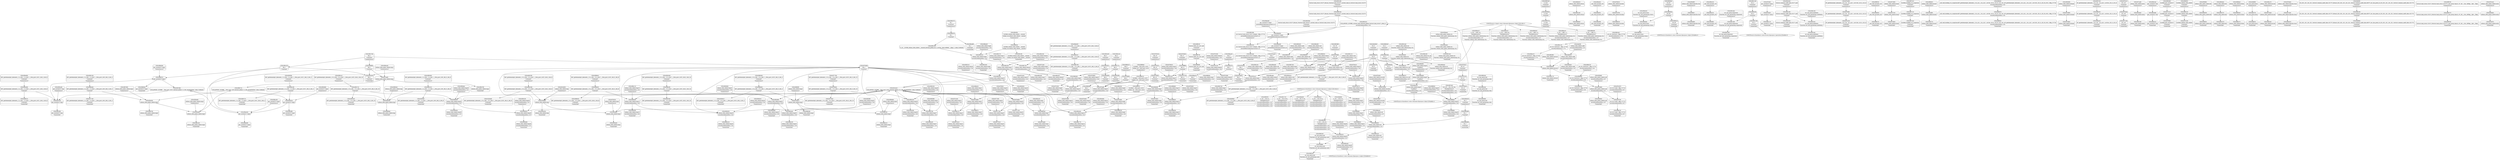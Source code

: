 digraph {
	CE0x3f83270 [shape=record,shape=Mrecord,label="{CE0x3f83270|selinux_xfrm_delete:tmp17|security/selinux/xfrm.c,142|*SummSource*}"]
	CE0x3f80340 [shape=record,shape=Mrecord,label="{CE0x3f80340|i1_true|*Constant*|*SummSource*}"]
	CE0x3f600e0 [shape=record,shape=Mrecord,label="{CE0x3f600e0|selinux_xfrm_policy_delete:tmp|*SummSource*}"]
	CE0x3f6c3b0 [shape=record,shape=Mrecord,label="{CE0x3f6c3b0|get_current227:tmp|*SummSink*}"]
	CE0x3f6d0a0 [shape=record,shape=Mrecord,label="{CE0x3f6d0a0|get_current227:tmp1|*SummSink*}"]
	CE0x3f94090 [shape=record,shape=Mrecord,label="{CE0x3f94090|i32_1|*Constant*|*SummSink*}"]
	CE0x3f76dd0 [shape=record,shape=Mrecord,label="{CE0x3f76dd0|selinux_xfrm_delete:tmp24|security/selinux/xfrm.c,144}"]
	CE0x3f64620 [shape=record,shape=Mrecord,label="{CE0x3f64620|selinux_xfrm_delete:return|*SummSource*}"]
	CE0x3fb4dc0 [shape=record,shape=Mrecord,label="{CE0x3fb4dc0|_call_void_mcount()_#3|*SummSource*}"]
	CE0x3f7d1e0 [shape=record,shape=Mrecord,label="{CE0x3f7d1e0|selinux_xfrm_delete:tmp10|security/selinux/xfrm.c,142|*SummSource*}"]
	CE0x3f95e40 [shape=record,shape=Mrecord,label="{CE0x3f95e40|i64*_getelementptr_inbounds_(_15_x_i64_,_15_x_i64_*___llvm_gcov_ctr25,_i64_0,_i64_13)|*Constant*|*SummSink*}"]
	CE0x3f88cf0 [shape=record,shape=Mrecord,label="{CE0x3f88cf0|i64*_getelementptr_inbounds_(_15_x_i64_,_15_x_i64_*___llvm_gcov_ctr25,_i64_0,_i64_8)|*Constant*}"]
	"CONST[source:0(mediator),value:2(dynamic)][purpose:{subject}][SrcIdx:3]"
	CE0x3f62b60 [shape=record,shape=Mrecord,label="{CE0x3f62b60|i64_5|*Constant*|*SummSink*}"]
	CE0x3f6fc30 [shape=record,shape=Mrecord,label="{CE0x3f6fc30|%struct.xfrm_sec_ctx*_null|*Constant*|*SummSource*}"]
	CE0x3f78140 [shape=record,shape=Mrecord,label="{CE0x3f78140|i32_22|*Constant*}"]
	CE0x3f7b760 [shape=record,shape=Mrecord,label="{CE0x3f7b760|selinux_xfrm_delete:do.body}"]
	CE0x3f72cb0 [shape=record,shape=Mrecord,label="{CE0x3f72cb0|selinux_xfrm_delete:tmp9|security/selinux/xfrm.c,142|*SummSource*}"]
	CE0x3f66260 [shape=record,shape=Mrecord,label="{CE0x3f66260|4:_i32,_:_CRE_0,1_|*MultipleSource*|Function::selinux_xfrm_policy_delete&Arg::ctx::|security/selinux/xfrm.c,147|Function::selinux_xfrm_delete&Arg::ctx::}"]
	CE0x3f785c0 [shape=record,shape=Mrecord,label="{CE0x3f785c0|i32_22|*Constant*|*SummSource*}"]
	CE0x3f94de0 [shape=record,shape=Mrecord,label="{CE0x3f94de0|selinux_xfrm_delete:tmp31|*LoadInst*|security/selinux/xfrm.c,147}"]
	CE0x3f6b780 [shape=record,shape=Mrecord,label="{CE0x3f6b780|selinux_xfrm_policy_delete:tmp2|*SummSink*}"]
	CE0x3f6e5f0 [shape=record,shape=Mrecord,label="{CE0x3f6e5f0|i64*_getelementptr_inbounds_(_15_x_i64_,_15_x_i64_*___llvm_gcov_ctr25,_i64_0,_i64_14)|*Constant*}"]
	CE0x3f83950 [shape=record,shape=Mrecord,label="{CE0x3f83950|selinux_xfrm_delete:tmp18|security/selinux/xfrm.c,142|*SummSink*}"]
	CE0x3f95890 [shape=record,shape=Mrecord,label="{CE0x3f95890|selinux_xfrm_delete:tmp27|security/selinux/xfrm.c,145|*SummSource*}"]
	CE0x3f94020 [shape=record,shape=Mrecord,label="{CE0x3f94020|i32_1|*Constant*|*SummSource*}"]
	CE0x3fb0e50 [shape=record,shape=Mrecord,label="{CE0x3fb0e50|avc_has_perm:tclass|Function::avc_has_perm&Arg::tclass::|*SummSource*}"]
	CE0x3f9dd50 [shape=record,shape=Mrecord,label="{CE0x3f9dd50|selinux_xfrm_delete:call|security/selinux/xfrm.c,142}"]
	CE0x3f5ffc0 [shape=record,shape=Mrecord,label="{CE0x3f5ffc0|selinux_xfrm_delete:land.lhs.true}"]
	CE0x3fb0240 [shape=record,shape=Mrecord,label="{CE0x3fb0240|avc_has_perm:ssid|Function::avc_has_perm&Arg::ssid::|*SummSource*}"]
	CE0x3f95780 [shape=record,shape=Mrecord,label="{CE0x3f95780|selinux_xfrm_delete:tmp27|security/selinux/xfrm.c,145}"]
	CE0x3f764c0 [shape=record,shape=Mrecord,label="{CE0x3f764c0|i64_10|*Constant*}"]
	CE0x3f6a2c0 [shape=record,shape=Mrecord,label="{CE0x3f6a2c0|_call_void_mcount()_#3}"]
	CE0x3f68480 [shape=record,shape=Mrecord,label="{CE0x3f68480|i64_0|*Constant*|*SummSink*}"]
	CE0x3f6d580 [shape=record,shape=Mrecord,label="{CE0x3f6d580|get_current227:tmp1|*SummSource*}"]
	CE0x3f6fa40 [shape=record,shape=Mrecord,label="{CE0x3f6fa40|selinux_xfrm_delete:tmp21|security/selinux/xfrm.c,142|*SummSource*}"]
	CE0x3f7df20 [shape=record,shape=Mrecord,label="{CE0x3f7df20|selinux_xfrm_delete:tmp5|security/selinux/xfrm.c,142|*SummSink*}"]
	CE0x3f80ed0 [shape=record,shape=Mrecord,label="{CE0x3f80ed0|i64*_getelementptr_inbounds_(_2_x_i64_,_2_x_i64_*___llvm_gcov_ctr9,_i64_0,_i64_1)|*Constant*}"]
	CE0x3f93b20 [shape=record,shape=Mrecord,label="{CE0x3f93b20|selinux_xfrm_delete:tmp29|security/selinux/xfrm.c,147}"]
	CE0x3f815c0 [shape=record,shape=Mrecord,label="{CE0x3f815c0|selinux_xfrm_delete:tmp8|security/selinux/xfrm.c,142}"]
	CE0x3f82aa0 [shape=record,shape=Mrecord,label="{CE0x3f82aa0|selinux_xfrm_delete:cred|security/selinux/xfrm.c,142}"]
	CE0x3f6ec30 [shape=record,shape=Mrecord,label="{CE0x3f6ec30|_ret_i32_%call,_!dbg_!27713|security/selinux/xfrm.c,327|*SummSink*}"]
	CE0x3f6e3a0 [shape=record,shape=Mrecord,label="{CE0x3f6e3a0|_ret_i32_%retval.0,_!dbg_!27728|security/selinux/avc.c,775|*SummSource*}"]
	CE0x385dfe0 [shape=record,shape=Mrecord,label="{CE0x385dfe0|selinux_xfrm_delete:tmp1}"]
	CE0x3faf3f0 [shape=record,shape=Mrecord,label="{CE0x3faf3f0|selinux_xfrm_delete:call8|security/selinux/xfrm.c,147|*SummSource*}"]
	CE0x3f5d2f0 [shape=record,shape=Mrecord,label="{CE0x3f5d2f0|selinux_xfrm_policy_delete:tmp2}"]
	CE0x3f6a790 [shape=record,shape=Mrecord,label="{CE0x3f6a790|i64*_getelementptr_inbounds_(_15_x_i64_,_15_x_i64_*___llvm_gcov_ctr25,_i64_0,_i64_9)|*Constant*|*SummSink*}"]
	CE0x3f94cc0 [shape=record,shape=Mrecord,label="{CE0x3f94cc0|4:_i32,_:_CRE_8,8_|*MultipleSource*|Function::selinux_xfrm_policy_delete&Arg::ctx::|security/selinux/xfrm.c,147|Function::selinux_xfrm_delete&Arg::ctx::}"]
	CE0x3f741b0 [shape=record,shape=Mrecord,label="{CE0x3f741b0|selinux_xfrm_delete:tmp12|security/selinux/xfrm.c,142|*SummSource*}"]
	CE0x3f6a630 [shape=record,shape=Mrecord,label="{CE0x3f6a630|i64*_getelementptr_inbounds_(_15_x_i64_,_15_x_i64_*___llvm_gcov_ctr25,_i64_0,_i64_9)|*Constant*|*SummSource*}"]
	CE0x3fb3890 [shape=record,shape=Mrecord,label="{CE0x3fb3890|selinux_xfrm_delete:tmp32|security/selinux/xfrm.c,150}"]
	CE0x3fb15d0 [shape=record,shape=Mrecord,label="{CE0x3fb15d0|avc_has_perm:requested|Function::avc_has_perm&Arg::requested::}"]
	CE0x3f7fc80 [shape=record,shape=Mrecord,label="{CE0x3f7fc80|get_current227:entry|*SummSource*}"]
	CE0x3fb3900 [shape=record,shape=Mrecord,label="{CE0x3fb3900|selinux_xfrm_delete:tmp32|security/selinux/xfrm.c,150|*SummSource*}"]
	CE0x3f77100 [shape=record,shape=Mrecord,label="{CE0x3f77100|selinux_xfrm_delete:tmp24|security/selinux/xfrm.c,144|*SummSink*}"]
	CE0x3fb18e0 [shape=record,shape=Mrecord,label="{CE0x3fb18e0|%struct.common_audit_data.1017*_null|*Constant*|*SummSource*}"]
	CE0x3f61760 [shape=record,shape=Mrecord,label="{CE0x3f61760|i64_1|*Constant*|*SummSource*}"]
	CE0x3f5bd80 [shape=record,shape=Mrecord,label="{CE0x3f5bd80|selinux_xfrm_delete:land.lhs.true|*SummSink*}"]
	CE0x3f7a090 [shape=record,shape=Mrecord,label="{CE0x3f7a090|i8*_getelementptr_inbounds_(_45_x_i8_,_45_x_i8_*_.str1245,_i32_0,_i32_0)|*Constant*|*SummSource*}"]
	CE0x3f83340 [shape=record,shape=Mrecord,label="{CE0x3f83340|selinux_xfrm_delete:tmp17|security/selinux/xfrm.c,142|*SummSink*}"]
	CE0x3f9a650 [shape=record,shape=Mrecord,label="{CE0x3f9a650|_call_void_mcount()_#3}"]
	CE0x3f61e40 [shape=record,shape=Mrecord,label="{CE0x3f61e40|selinux_xfrm_delete:return}"]
	CE0x3f8eb20 [shape=record,shape=Mrecord,label="{CE0x3f8eb20|4:_i32,_:_CRE_2,4_|*MultipleSource*|Function::selinux_xfrm_policy_delete&Arg::ctx::|security/selinux/xfrm.c,147|Function::selinux_xfrm_delete&Arg::ctx::}"]
	CE0x3f95a30 [shape=record,shape=Mrecord,label="{CE0x3f95a30|selinux_xfrm_delete:tmp27|security/selinux/xfrm.c,145|*SummSink*}"]
	CE0x3f59cb0 [shape=record,shape=Mrecord,label="{CE0x3f59cb0|selinux_xfrm_policy_delete:tmp}"]
	CE0x3f94340 [shape=record,shape=Mrecord,label="{CE0x3f94340|i32_3|*Constant*}"]
	CE0x3f9a510 [shape=record,shape=Mrecord,label="{CE0x3f9a510|selinux_xfrm_delete:tmp3|*SummSink*}"]
	CE0x3f5a0a0 [shape=record,shape=Mrecord,label="{CE0x3f5a0a0|selinux_xfrm_policy_delete:ctx|Function::selinux_xfrm_policy_delete&Arg::ctx::}"]
	CE0x3f6f550 [shape=record,shape=Mrecord,label="{CE0x3f6f550|_call_void_mcount()_#3|*SummSource*}"]
	CE0x3f68410 [shape=record,shape=Mrecord,label="{CE0x3f68410|i64_0|*Constant*|*SummSource*}"]
	CE0x3f76640 [shape=record,shape=Mrecord,label="{CE0x3f76640|i64*_getelementptr_inbounds_(_15_x_i64_,_15_x_i64_*___llvm_gcov_ctr25,_i64_0,_i64_12)|*Constant*}"]
	CE0x3f9ee60 [shape=record,shape=Mrecord,label="{CE0x3f9ee60|selinux_xfrm_delete:call|security/selinux/xfrm.c,142|*SummSource*}"]
	CE0x3f78270 [shape=record,shape=Mrecord,label="{CE0x3f78270|selinux_xfrm_delete:tmp19|security/selinux/xfrm.c,142|*SummSink*}"]
	CE0x3f70130 [shape=record,shape=Mrecord,label="{CE0x3f70130|selinux_xfrm_delete:tobool5|security/selinux/xfrm.c,144}"]
	CE0x3f74850 [shape=record,shape=Mrecord,label="{CE0x3f74850|selinux_xfrm_delete:if.end|*SummSink*}"]
	CE0x3f941a0 [shape=record,shape=Mrecord,label="{CE0x3f941a0|selinux_xfrm_delete:sid|security/selinux/xfrm.c,147|*SummSink*}"]
	CE0x3f871c0 [shape=record,shape=Mrecord,label="{CE0x3f871c0|GLOBAL:lockdep_rcu_suspicious|*Constant*}"]
	CE0x3f5d710 [shape=record,shape=Mrecord,label="{CE0x3f5d710|selinux_xfrm_delete:if.end7|*SummSink*}"]
	CE0x3f6efe0 [shape=record,shape=Mrecord,label="{CE0x3f6efe0|_call_void_lockdep_rcu_suspicious(i8*_getelementptr_inbounds_(_24_x_i8_,_24_x_i8_*_.str244,_i32_0,_i32_0),_i32_142,_i8*_getelementptr_inbounds_(_45_x_i8_,_45_x_i8_*_.str1245,_i32_0,_i32_0))_#10,_!dbg_!27729|security/selinux/xfrm.c,142|*SummSource*}"]
	CE0x3f7b8d0 [shape=record,shape=Mrecord,label="{CE0x3f7b8d0|i64_0|*Constant*}"]
	CE0x3f76740 [shape=record,shape=Mrecord,label="{CE0x3f76740|selinux_xfrm_delete:tmp22|security/selinux/xfrm.c,144}"]
	CE0x3f9dce0 [shape=record,shape=Mrecord,label="{CE0x3f9dce0|i32_0|*Constant*}"]
	CE0x3f8fdd0 [shape=record,shape=Mrecord,label="{CE0x3f8fdd0|selinux_xfrm_delete:tmp13|security/selinux/xfrm.c,142|*SummSource*}"]
	CE0x3fb4600 [shape=record,shape=Mrecord,label="{CE0x3fb4600|i64*_getelementptr_inbounds_(_2_x_i64_,_2_x_i64_*___llvm_gcov_ctr21,_i64_0,_i64_0)|*Constant*|*SummSource*}"]
	CE0x3f65bc0 [shape=record,shape=Mrecord,label="{CE0x3f65bc0|4:_i32,_:_CR_20,24_|*MultipleSource*|security/selinux/xfrm.c,147|security/selinux/xfrm.c,142|security/selinux/xfrm.c,142}"]
	CE0x3fb3400 [shape=record,shape=Mrecord,label="{CE0x3fb3400|i64*_getelementptr_inbounds_(_15_x_i64_,_15_x_i64_*___llvm_gcov_ctr25,_i64_0,_i64_14)|*Constant*|*SummSource*}"]
	CE0x3f708e0 [shape=record,shape=Mrecord,label="{CE0x3f708e0|i64_10|*Constant*|*SummSink*}"]
	CE0x3f8fe40 [shape=record,shape=Mrecord,label="{CE0x3f8fe40|selinux_xfrm_delete:tmp13|security/selinux/xfrm.c,142}"]
	CE0x3f61ef0 [shape=record,shape=Mrecord,label="{CE0x3f61ef0|i64_1|*Constant*|*SummSink*}"]
	CE0x3f82c10 [shape=record,shape=Mrecord,label="{CE0x3f82c10|selinux_xfrm_delete:cred|security/selinux/xfrm.c,142|*SummSource*}"]
	CE0x3f94f00 [shape=record,shape=Mrecord,label="{CE0x3f94f00|selinux_xfrm_delete:tmp31|*LoadInst*|security/selinux/xfrm.c,147|*SummSource*}"]
	CE0x3f62700 [shape=record,shape=Mrecord,label="{CE0x3f62700|selinux_xfrm_delete:tobool1|security/selinux/xfrm.c,142}"]
	CE0x3fb1400 [shape=record,shape=Mrecord,label="{CE0x3fb1400|avc_has_perm:requested|Function::avc_has_perm&Arg::requested::|*SummSink*}"]
	CE0x3f87ef0 [shape=record,shape=Mrecord,label="{CE0x3f87ef0|128:_i8*,_:_CR_128,136_|*MultipleSource*|security/selinux/xfrm.c,142|security/selinux/xfrm.c,142}"]
	CE0x3f69240 [shape=record,shape=Mrecord,label="{CE0x3f69240|selinux_xfrm_delete:tmp6|security/selinux/xfrm.c,142|*SummSink*}"]
	CE0x3f94a10 [shape=record,shape=Mrecord,label="{CE0x3f94a10|4:_i32,_:_CRE_4,8_|*MultipleSource*|Function::selinux_xfrm_policy_delete&Arg::ctx::|security/selinux/xfrm.c,147|Function::selinux_xfrm_delete&Arg::ctx::}"]
	CE0x3f5f440 [shape=record,shape=Mrecord,label="{CE0x3f5f440|selinux_xfrm_delete:ctx|Function::selinux_xfrm_delete&Arg::ctx::}"]
	CE0x3fa6b80 [shape=record,shape=Mrecord,label="{CE0x3fa6b80|4:_i32,_:_CR_8,12_|*MultipleSource*|security/selinux/xfrm.c,147|security/selinux/xfrm.c,142|security/selinux/xfrm.c,142}"]
	CE0x3f9b800 [shape=record,shape=Mrecord,label="{CE0x3f9b800|i64*_getelementptr_inbounds_(_15_x_i64_,_15_x_i64_*___llvm_gcov_ctr25,_i64_0,_i64_1)|*Constant*}"]
	CE0x3f6d510 [shape=record,shape=Mrecord,label="{CE0x3f6d510|get_current227:tmp1}"]
	CE0x3f70280 [shape=record,shape=Mrecord,label="{CE0x3f70280|selinux_xfrm_delete:tobool5|security/selinux/xfrm.c,144|*SummSource*}"]
	CE0x3f65990 [shape=record,shape=Mrecord,label="{CE0x3f65990|selinux_xfrm_delete:if.then6|*SummSource*}"]
	CE0x3fba040 [shape=record,shape=Mrecord,label="{CE0x3fba040|get_current227:tmp3}"]
	CE0x3f62450 [shape=record,shape=Mrecord,label="{CE0x3f62450|selinux_xfrm_policy_delete:ctx|Function::selinux_xfrm_policy_delete&Arg::ctx::|*SummSink*}"]
	CE0x3fb3b80 [shape=record,shape=Mrecord,label="{CE0x3fb3b80|selinux_xfrm_delete:tmp32|security/selinux/xfrm.c,150|*SummSink*}"]
	CE0x3f7be40 [shape=record,shape=Mrecord,label="{CE0x3f7be40|i64_2|*Constant*|*SummSource*}"]
	CE0x3f834a0 [shape=record,shape=Mrecord,label="{CE0x3f834a0|selinux_xfrm_delete:tmp18|security/selinux/xfrm.c,142}"]
	CE0x3f6f8a0 [shape=record,shape=Mrecord,label="{CE0x3f6f8a0|selinux_xfrm_delete:tmp20|security/selinux/xfrm.c,142}"]
	CE0x3fb16a0 [shape=record,shape=Mrecord,label="{CE0x3fb16a0|avc_has_perm:requested|Function::avc_has_perm&Arg::requested::|*SummSource*}"]
	CE0x3f5bdf0 [shape=record,shape=Mrecord,label="{CE0x3f5bdf0|selinux_xfrm_delete:land.lhs.true|*SummSource*}"]
	CE0x3fef590 [shape=record,shape=Mrecord,label="{CE0x3fef590|i64*_getelementptr_inbounds_(_2_x_i64_,_2_x_i64_*___llvm_gcov_ctr21,_i64_0,_i64_1)|*Constant*|*SummSource*}"]
	CE0x3f84a50 [shape=record,shape=Mrecord,label="{CE0x3f84a50|i8*_getelementptr_inbounds_(_24_x_i8_,_24_x_i8_*_.str244,_i32_0,_i32_0)|*Constant*|*SummSink*}"]
	CE0x3fbee60 [shape=record,shape=Mrecord,label="{CE0x3fbee60|get_current227:tmp3|*SummSink*}"]
	CE0x3f5f840 [shape=record,shape=Mrecord,label="{CE0x3f5f840|selinux_xfrm_policy_delete:call|security/selinux/xfrm.c,327|*SummSink*}"]
	CE0x561bd50 [shape=record,shape=Mrecord,label="{CE0x561bd50|selinux_xfrm_delete:tmp|*SummSource*}"]
	CE0x3f66360 [shape=record,shape=Mrecord,label="{CE0x3f66360|selinux_xfrm_delete:tmp9|security/selinux/xfrm.c,142}"]
	CE0x3f84050 [shape=record,shape=Mrecord,label="{CE0x3f84050|selinux_xfrm_delete:tmp16|security/selinux/xfrm.c,142}"]
	CE0x3f81630 [shape=record,shape=Mrecord,label="{CE0x3f81630|selinux_xfrm_delete:tmp8|security/selinux/xfrm.c,142|*SummSink*}"]
	CE0x3f6aa50 [shape=record,shape=Mrecord,label="{CE0x3f6aa50|i64_3|*Constant*|*SummSource*}"]
	CE0x3f79fd0 [shape=record,shape=Mrecord,label="{CE0x3f79fd0|i8*_getelementptr_inbounds_(_45_x_i8_,_45_x_i8_*_.str1245,_i32_0,_i32_0)|*Constant*}"]
	CE0x3f7b510 [shape=record,shape=Mrecord,label="{CE0x3f7b510|i32_142|*Constant*|*SummSource*}"]
	CE0x3fb4100 [shape=record,shape=Mrecord,label="{CE0x3fb4100|selinux_xfrm_delete:tmp33|security/selinux/xfrm.c,150|*SummSink*}"]
	CE0x3f6fb50 [shape=record,shape=Mrecord,label="{CE0x3f6fb50|selinux_xfrm_delete:tmp21|security/selinux/xfrm.c,142|*SummSink*}"]
	CE0x3f5a9a0 [shape=record,shape=Mrecord,label="{CE0x3f5a9a0|selinux_xfrm_delete:entry}"]
	CE0x3fb0b10 [shape=record,shape=Mrecord,label="{CE0x3fb0b10|i16_39|*Constant*|*SummSink*}"]
	CE0x3fb1290 [shape=record,shape=Mrecord,label="{CE0x3fb1290|i32_4|*Constant*|*SummSink*}"]
	CE0x3f78cf0 [shape=record,shape=Mrecord,label="{CE0x3f78cf0|selinux_xfrm_delete:security|security/selinux/xfrm.c,142|*SummSink*}"]
	CE0x3fb3e00 [shape=record,shape=Mrecord,label="{CE0x3fb3e00|selinux_xfrm_delete:tmp33|security/selinux/xfrm.c,150}"]
	CE0x3f79d10 [shape=record,shape=Mrecord,label="{CE0x3f79d10|selinux_xfrm_delete:do.body|*SummSource*}"]
	CE0x3fb4310 [shape=record,shape=Mrecord,label="{CE0x3fb4310|get_current227:bb|*SummSink*}"]
	CE0x3f77be0 [shape=record,shape=Mrecord,label="{CE0x3f77be0|i64*_getelementptr_inbounds_(_15_x_i64_,_15_x_i64_*___llvm_gcov_ctr25,_i64_0,_i64_12)|*Constant*|*SummSink*}"]
	CE0x3f6e970 [shape=record,shape=Mrecord,label="{CE0x3f6e970|_call_void_lockdep_rcu_suspicious(i8*_getelementptr_inbounds_(_24_x_i8_,_24_x_i8_*_.str244,_i32_0,_i32_0),_i32_142,_i8*_getelementptr_inbounds_(_45_x_i8_,_45_x_i8_*_.str1245,_i32_0,_i32_0))_#10,_!dbg_!27729|security/selinux/xfrm.c,142}"]
	CE0x3f81550 [shape=record,shape=Mrecord,label="{CE0x3f81550|0:_i8,_:_GCMR_selinux_xfrm_delete.__warned_internal_global_i8_0,_section_.data.unlikely_,_align_1:_elem_0:default:}"]
	CE0x3f6f830 [shape=record,shape=Mrecord,label="{CE0x3f6f830|selinux_xfrm_delete:tmp20|security/selinux/xfrm.c,142|*SummSource*}"]
	CE0x3f8e0a0 [shape=record,shape=Mrecord,label="{CE0x3f8e0a0|selinux_xfrm_delete:tmp15|security/selinux/xfrm.c,142}"]
	CE0x3f76530 [shape=record,shape=Mrecord,label="{CE0x3f76530|i64_10|*Constant*|*SummSource*}"]
	CE0x3f840c0 [shape=record,shape=Mrecord,label="{CE0x3f840c0|selinux_xfrm_delete:tmp16|security/selinux/xfrm.c,142|*SummSource*}"]
	CE0x3f7aa80 [shape=record,shape=Mrecord,label="{CE0x3f7aa80|selinux_xfrm_policy_delete:tmp1}"]
	CE0x3fb4e90 [shape=record,shape=Mrecord,label="{CE0x3fb4e90|_call_void_mcount()_#3|*SummSink*}"]
	CE0x3f698c0 [shape=record,shape=Mrecord,label="{CE0x3f698c0|i64*_getelementptr_inbounds_(_15_x_i64_,_15_x_i64_*___llvm_gcov_ctr25,_i64_0,_i64_8)|*Constant*|*SummSource*}"]
	CE0x3f82110 [shape=record,shape=Mrecord,label="{CE0x3f82110|get_current227:entry|*SummSink*}"]
	CE0x3f93630 [shape=record,shape=Mrecord,label="{CE0x3f93630|selinux_xfrm_delete:tmp28|security/selinux/xfrm.c,147}"]
	CE0x3f7d990 [shape=record,shape=Mrecord,label="{CE0x3f7d990|selinux_xfrm_policy_delete:call|security/selinux/xfrm.c,327}"]
	CE0x3f69c50 [shape=record,shape=Mrecord,label="{CE0x3f69c50|i8_1|*Constant*}"]
	CE0x3f7f990 [shape=record,shape=Mrecord,label="{CE0x3f7f990|GLOBAL:get_current227|*Constant*|*SummSink*}"]
	CE0x3f8e110 [shape=record,shape=Mrecord,label="{CE0x3f8e110|selinux_xfrm_delete:tmp15|security/selinux/xfrm.c,142|*SummSource*}"]
	CE0x3f62a80 [shape=record,shape=Mrecord,label="{CE0x3f62a80|i64_4|*Constant*|*SummSink*}"]
	CE0x3f65e40 [shape=record,shape=Mrecord,label="{CE0x3f65e40|selinux_xfrm_delete:tmp30|security/selinux/xfrm.c,147|*SummSink*}"]
	CE0x3fb0840 [shape=record,shape=Mrecord,label="{CE0x3fb0840|i16_39|*Constant*}"]
	CE0x3f78a30 [shape=record,shape=Mrecord,label="{CE0x3f78a30|selinux_xfrm_delete:security|security/selinux/xfrm.c,142}"]
	CE0x3f88b50 [shape=record,shape=Mrecord,label="{CE0x3f88b50|i64*_getelementptr_inbounds_(_15_x_i64_,_15_x_i64_*___llvm_gcov_ctr25,_i64_0,_i64_8)|*Constant*|*SummSink*}"]
	CE0x561bce0 [shape=record,shape=Mrecord,label="{CE0x561bce0|COLLAPSED:_GCMRE___llvm_gcov_ctr25_internal_global_15_x_i64_zeroinitializer:_elem_0:default:}"]
	CE0x3f77500 [shape=record,shape=Mrecord,label="{CE0x3f77500|selinux_xfrm_delete:tmp25|security/selinux/xfrm.c,144|*SummSource*}"]
	CE0x3f60f20 [shape=record,shape=Mrecord,label="{CE0x3f60f20|GLOBAL:selinux_xfrm_delete|*Constant*|*SummSource*}"]
	CE0x3f93ab0 [shape=record,shape=Mrecord,label="{CE0x3f93ab0|i32_1|*Constant*}"]
	CE0x3f95350 [shape=record,shape=Mrecord,label="{CE0x3f95350|selinux_xfrm_delete:tmp26|security/selinux/xfrm.c,145|*SummSource*}"]
	CE0x3f5fdb0 [shape=record,shape=Mrecord,label="{CE0x3f5fdb0|selinux_xfrm_policy_delete:bb|*SummSource*}"]
	CE0x3fbef20 [shape=record,shape=Mrecord,label="{CE0x3fbef20|_call_void_mcount()_#3}"]
	CE0x3f5faf0 [shape=record,shape=Mrecord,label="{CE0x3f5faf0|selinux_xfrm_policy_delete:call|security/selinux/xfrm.c,327|*SummSource*}"]
	CE0x3f6ce20 [shape=record,shape=Mrecord,label="{CE0x3f6ce20|selinux_xfrm_delete:tmp7|security/selinux/xfrm.c,142|*SummSource*}"]
	CE0x3f84370 [shape=record,shape=Mrecord,label="{CE0x3f84370|i8_1|*Constant*|*SummSource*}"]
	CE0x3f7f740 [shape=record,shape=Mrecord,label="{CE0x3f7f740|_ret_i32_%call,_!dbg_!27713|security/selinux/xfrm.c,327}"]
	CE0x3f656a0 [shape=record,shape=Mrecord,label="{CE0x3f656a0|selinux_xfrm_delete:bb|*SummSource*}"]
	CE0x3f86c70 [shape=record,shape=Mrecord,label="{CE0x3f86c70|selinux_xfrm_delete:if.then|*SummSink*}"]
	CE0x3f6fe80 [shape=record,shape=Mrecord,label="{CE0x3f6fe80|%struct.xfrm_sec_ctx*_null|*Constant*|*SummSink*}"]
	CE0x3f84c50 [shape=record,shape=Mrecord,label="{CE0x3f84c50|_call_void_mcount()_#3|*SummSource*}"]
	CE0x48825f0 [shape=record,shape=Mrecord,label="{CE0x48825f0|i64*_getelementptr_inbounds_(_15_x_i64_,_15_x_i64_*___llvm_gcov_ctr25,_i64_0,_i64_0)|*Constant*|*SummSource*}"]
	CE0x3f72d20 [shape=record,shape=Mrecord,label="{CE0x3f72d20|selinux_xfrm_delete:tmp9|security/selinux/xfrm.c,142|*SummSink*}"]
	CE0x3fd7020 [shape=record,shape=Mrecord,label="{CE0x3fd7020|get_current227:tmp}"]
	CE0x3f9dc70 [shape=record,shape=Mrecord,label="{CE0x3f9dc70|_call_void_mcount()_#3|*SummSink*}"]
	CE0x3f8f040 [shape=record,shape=Mrecord,label="{CE0x3f8f040|selinux_xfrm_delete:tmp5|security/selinux/xfrm.c,142|*SummSource*}"]
	CE0x3f78410 [shape=record,shape=Mrecord,label="{CE0x3f78410|selinux_xfrm_delete:tmp19|security/selinux/xfrm.c,142|*SummSource*}"]
	CE0x3fb9710 [shape=record,shape=Mrecord,label="{CE0x3fb9710|i64*_getelementptr_inbounds_(_2_x_i64_,_2_x_i64_*___llvm_gcov_ctr21,_i64_0,_i64_1)|*Constant*|*SummSink*}"]
	CE0x3f87410 [shape=record,shape=Mrecord,label="{CE0x3f87410|GLOBAL:lockdep_rcu_suspicious|*Constant*|*SummSource*}"]
	CE0x3f7fe90 [shape=record,shape=Mrecord,label="{CE0x3f7fe90|i32_78|*Constant*}"]
	CE0x3fb3170 [shape=record,shape=Mrecord,label="{CE0x3fb3170|selinux_xfrm_delete:retval.0|*SummSink*}"]
	CE0x3f79ad0 [shape=record,shape=Mrecord,label="{CE0x3f79ad0|selinux_xfrm_delete:tmp7|security/selinux/xfrm.c,142|*SummSink*}"]
	CE0x3f82980 [shape=record,shape=Mrecord,label="{CE0x3f82980|i32_78|*Constant*|*SummSink*}"]
	CE0x3f5f650 [shape=record,shape=Mrecord,label="{CE0x3f5f650|selinux_xfrm_policy_delete:bb|*SummSink*}"]
	"CONST[source:0(mediator),value:0(static)][purpose:{operation}][SnkIdx:3]"
	CE0x3f6c770 [shape=record,shape=Mrecord,label="{CE0x3f6c770|selinux_xfrm_delete:tmp14|security/selinux/xfrm.c,142|*SummSink*}"]
	CE0x3f641f0 [shape=record,shape=Mrecord,label="{CE0x3f641f0|selinux_xfrm_delete:tobool1|security/selinux/xfrm.c,142|*SummSink*}"]
	CE0x3f6ba00 [shape=record,shape=Mrecord,label="{CE0x3f6ba00|selinux_xfrm_delete:tmp8|security/selinux/xfrm.c,142|*SummSource*}"]
	CE0x3f95710 [shape=record,shape=Mrecord,label="{CE0x3f95710|i64*_getelementptr_inbounds_(_15_x_i64_,_15_x_i64_*___llvm_gcov_ctr25,_i64_0,_i64_13)|*Constant*}"]
	CE0x53409f0 [shape=record,shape=Mrecord,label="{CE0x53409f0|selinux_xfrm_delete:tmp}"]
	CE0x3f980f0 [shape=record,shape=Mrecord,label="{CE0x3f980f0|selinux_xfrm_delete:tmp2|*SummSource*}"]
	CE0x3fb05a0 [shape=record,shape=Mrecord,label="{CE0x3fb05a0|avc_has_perm:tsid|Function::avc_has_perm&Arg::tsid::|*SummSource*}"]
	CE0x3f7c190 [shape=record,shape=Mrecord,label="{CE0x3f7c190|i32_142|*Constant*|*SummSink*}"]
	CE0x3f76810 [shape=record,shape=Mrecord,label="{CE0x3f76810|selinux_xfrm_delete:tmp22|security/selinux/xfrm.c,144|*SummSource*}"]
	CE0x3f67600 [shape=record,shape=Mrecord,label="{CE0x3f67600|selinux_xfrm_policy_delete:tmp2|*SummSource*}"]
	CE0x3f8efd0 [shape=record,shape=Mrecord,label="{CE0x3f8efd0|selinux_xfrm_delete:tmp5|security/selinux/xfrm.c,142}"]
	CE0x3f8a3b0 [shape=record,shape=Mrecord,label="{CE0x3f8a3b0|get_current227:tmp4|./arch/x86/include/asm/current.h,14|*SummSource*}"]
	CE0x3f8e300 [shape=record,shape=Mrecord,label="{CE0x3f8e300|selinux_xfrm_delete:tmp15|security/selinux/xfrm.c,142|*SummSink*}"]
	CE0x3f98160 [shape=record,shape=Mrecord,label="{CE0x3f98160|selinux_xfrm_delete:tmp3}"]
	CE0x3f6e1d0 [shape=record,shape=Mrecord,label="{CE0x3f6e1d0|avc_has_perm:auditdata|Function::avc_has_perm&Arg::auditdata::|*SummSource*}"]
	CE0x3faf4e0 [shape=record,shape=Mrecord,label="{CE0x3faf4e0|selinux_xfrm_delete:call8|security/selinux/xfrm.c,147|*SummSink*}"]
	CE0x3f82910 [shape=record,shape=Mrecord,label="{CE0x3f82910|selinux_xfrm_delete:cred|security/selinux/xfrm.c,142|*SummSink*}"]
	CE0x3f781b0 [shape=record,shape=Mrecord,label="{CE0x3f781b0|selinux_xfrm_delete:tmp19|security/selinux/xfrm.c,142}"]
	CE0x3f98260 [shape=record,shape=Mrecord,label="{CE0x3f98260|selinux_xfrm_delete:tmp2|*SummSink*}"]
	CE0x3fb4480 [shape=record,shape=Mrecord,label="{CE0x3fb4480|i64*_getelementptr_inbounds_(_2_x_i64_,_2_x_i64_*___llvm_gcov_ctr21,_i64_0,_i64_0)|*Constant*}"]
	CE0x3f6c6b0 [shape=record,shape=Mrecord,label="{CE0x3f6c6b0|selinux_xfrm_delete:tmp14|security/selinux/xfrm.c,142|*SummSource*}"]
	CE0x3f93c30 [shape=record,shape=Mrecord,label="{CE0x3f93c30|selinux_xfrm_delete:tmp29|security/selinux/xfrm.c,147|*SummSource*}"]
	CE0x3faf720 [shape=record,shape=Mrecord,label="{CE0x3faf720|avc_has_perm:entry}"]
	CE0x3f8ea10 [shape=record,shape=Mrecord,label="{CE0x3f8ea10|4:_i32,_:_CRE_1,2_|*MultipleSource*|Function::selinux_xfrm_policy_delete&Arg::ctx::|security/selinux/xfrm.c,147|Function::selinux_xfrm_delete&Arg::ctx::}"]
	CE0x3f6cb40 [shape=record,shape=Mrecord,label="{CE0x3f6cb40|selinux_xfrm_delete:do.end|*SummSink*}"]
	CE0x3f68e40 [shape=record,shape=Mrecord,label="{CE0x3f68e40|selinux_xfrm_delete:sid|security/selinux/xfrm.c,147|*SummSource*}"]
	CE0x3f84220 [shape=record,shape=Mrecord,label="{CE0x3f84220|selinux_xfrm_delete:tmp16|security/selinux/xfrm.c,142|*SummSink*}"]
	CE0x3f6d890 [shape=record,shape=Mrecord,label="{CE0x3f6d890|_ret_i32_%retval.0,_!dbg_!27751|security/selinux/xfrm.c,150}"]
	CE0x3f81f60 [shape=record,shape=Mrecord,label="{CE0x3f81f60|%struct.task_struct.1015**_bitcast_(%struct.task_struct**_current_task_to_%struct.task_struct.1015**)|*Constant*|*SummSink*}"]
	CE0x3f7fa50 [shape=record,shape=Mrecord,label="{CE0x3f7fa50|get_current227:entry}"]
	CE0x3f9cb70 [shape=record,shape=Mrecord,label="{CE0x3f9cb70|i64_3|*Constant*}"]
	CE0x3f824a0 [shape=record,shape=Mrecord,label="{CE0x3f824a0|_ret_%struct.task_struct.1015*_%tmp4,_!dbg_!27714|./arch/x86/include/asm/current.h,14|*SummSink*}"]
	CE0x3f79490 [shape=record,shape=Mrecord,label="{CE0x3f79490|i64_1|*Constant*}"]
	CE0x3f83510 [shape=record,shape=Mrecord,label="{CE0x3f83510|selinux_xfrm_delete:tmp18|security/selinux/xfrm.c,142|*SummSource*}"]
	CE0x3f92ad0 [shape=record,shape=Mrecord,label="{CE0x3f92ad0|get_current227:tmp|*SummSource*}"]
	CE0x3f62c00 [shape=record,shape=Mrecord,label="{CE0x3f62c00|i64*_getelementptr_inbounds_(_15_x_i64_,_15_x_i64_*___llvm_gcov_ctr25,_i64_0,_i64_6)|*Constant*}"]
	CE0x3f772a0 [shape=record,shape=Mrecord,label="{CE0x3f772a0|selinux_xfrm_delete:tmp25|security/selinux/xfrm.c,144}"]
	CE0x3f93930 [shape=record,shape=Mrecord,label="{CE0x3f93930|selinux_xfrm_delete:tmp28|security/selinux/xfrm.c,147|*SummSink*}"]
	CE0x3f657b0 [shape=record,shape=Mrecord,label="{CE0x3f657b0|selinux_xfrm_delete:tmp4|security/selinux/xfrm.c,142|*SummSource*}"]
	CE0x3fb02e0 [shape=record,shape=Mrecord,label="{CE0x3fb02e0|avc_has_perm:ssid|Function::avc_has_perm&Arg::ssid::|*SummSink*}"]
	CE0x3fb11b0 [shape=record,shape=Mrecord,label="{CE0x3fb11b0|i32_4|*Constant*|*SummSource*}"]
	CE0x3f65eb0 [shape=record,shape=Mrecord,label="{CE0x3f65eb0|selinux_xfrm_delete:tmp30|security/selinux/xfrm.c,147|*SummSource*}"]
	CE0x3f63f20 [shape=record,shape=Mrecord,label="{CE0x3f63f20|4:_i32,_:_CR_0,4_|*MultipleSource*|security/selinux/xfrm.c,147|security/selinux/xfrm.c,142|security/selinux/xfrm.c,142}"]
	CE0x3f765d0 [shape=record,shape=Mrecord,label="{CE0x3f765d0|selinux_xfrm_delete:tmp22|security/selinux/xfrm.c,144|*SummSink*}"]
	CE0x3fb0ef0 [shape=record,shape=Mrecord,label="{CE0x3fb0ef0|avc_has_perm:tclass|Function::avc_has_perm&Arg::tclass::|*SummSink*}"]
	CE0x3fb1c20 [shape=record,shape=Mrecord,label="{CE0x3fb1c20|_ret_i32_%retval.0,_!dbg_!27728|security/selinux/avc.c,775}"]
	CE0x3f76b00 [shape=record,shape=Mrecord,label="{CE0x3f76b00|selinux_xfrm_delete:tmp23|security/selinux/xfrm.c,144|*SummSource*}"]
	CE0x3fb3f60 [shape=record,shape=Mrecord,label="{CE0x3fb3f60|selinux_xfrm_delete:tmp33|security/selinux/xfrm.c,150|*SummSource*}"]
	CE0x3f6ad10 [shape=record,shape=Mrecord,label="{CE0x3f6ad10|selinux_xfrm_delete:land.lhs.true2|*SummSink*}"]
	CE0x3f6f730 [shape=record,shape=Mrecord,label="{CE0x3f6f730|%struct.xfrm_sec_ctx*_null|*Constant*}"]
	CE0x3f87550 [shape=record,shape=Mrecord,label="{CE0x3f87550|i8*_getelementptr_inbounds_(_24_x_i8_,_24_x_i8_*_.str244,_i32_0,_i32_0)|*Constant*|*SummSource*}"]
	"CONST[source:0(mediator),value:2(dynamic)][purpose:{object}][SnkIdx:1]"
	CE0x3f693a0 [shape=record,shape=Mrecord,label="{CE0x3f693a0|selinux_xfrm_delete:tmp7|security/selinux/xfrm.c,142}"]
	CE0x3f69050 [shape=record,shape=Mrecord,label="{CE0x3f69050|selinux_xfrm_delete:tobool|security/selinux/xfrm.c,142|*SummSource*}"]
	CE0x3f82390 [shape=record,shape=Mrecord,label="{CE0x3f82390|_ret_%struct.task_struct.1015*_%tmp4,_!dbg_!27714|./arch/x86/include/asm/current.h,14|*SummSource*}"]
	CE0x3f8a480 [shape=record,shape=Mrecord,label="{CE0x3f8a480|get_current227:tmp4|./arch/x86/include/asm/current.h,14|*SummSink*}"]
	CE0x3f62af0 [shape=record,shape=Mrecord,label="{CE0x3f62af0|i64_5|*Constant*|*SummSource*}"]
	CE0x3f73000 [shape=record,shape=Mrecord,label="{CE0x3f73000|selinux_xfrm_delete:tmp10|security/selinux/xfrm.c,142}"]
	CE0x3f68520 [shape=record,shape=Mrecord,label="{CE0x3f68520|GLOBAL:__llvm_gcov_ctr25|Global_var:__llvm_gcov_ctr25}"]
	CE0x3f7bcf0 [shape=record,shape=Mrecord,label="{CE0x3f7bcf0|i64_2|*Constant*}"]
	CE0x3f65740 [shape=record,shape=Mrecord,label="{CE0x3f65740|selinux_xfrm_delete:tmp4|security/selinux/xfrm.c,142|*SummSink*}"]
	CE0x3f72a90 [shape=record,shape=Mrecord,label="{CE0x3f72a90|selinux_xfrm_delete:entry|*SummSource*}"]
	CE0x3f628c0 [shape=record,shape=Mrecord,label="{CE0x3f628c0|i64_5|*Constant*}"]
	CE0x3f6a5c0 [shape=record,shape=Mrecord,label="{CE0x3f6a5c0|i64*_getelementptr_inbounds_(_15_x_i64_,_15_x_i64_*___llvm_gcov_ctr25,_i64_0,_i64_9)|*Constant*}"]
	CE0x3f7d600 [shape=record,shape=Mrecord,label="{CE0x3f7d600|selinux_xfrm_delete:if.then6}"]
	CE0x3f70390 [shape=record,shape=Mrecord,label="{CE0x3f70390|selinux_xfrm_delete:tobool5|security/selinux/xfrm.c,144|*SummSink*}"]
	CE0x3f742c0 [shape=record,shape=Mrecord,label="{CE0x3f742c0|selinux_xfrm_delete:tmp12|security/selinux/xfrm.c,142|*SummSink*}"]
	CE0x3f93dd0 [shape=record,shape=Mrecord,label="{CE0x3f93dd0|selinux_xfrm_delete:tmp29|security/selinux/xfrm.c,147|*SummSink*}"]
	CE0x3f59b10 [shape=record,shape=Mrecord,label="{CE0x3f59b10|i64*_getelementptr_inbounds_(_15_x_i64_,_15_x_i64_*___llvm_gcov_ctr25,_i64_0,_i64_1)|*Constant*|*SummSink*}"]
	CE0x3f65570 [shape=record,shape=Mrecord,label="{CE0x3f65570|selinux_xfrm_delete:bb}"]
	CE0x3f936a0 [shape=record,shape=Mrecord,label="{CE0x3f936a0|selinux_xfrm_delete:tmp28|security/selinux/xfrm.c,147|*SummSource*}"]
	CE0x3f8e4c0 [shape=record,shape=Mrecord,label="{CE0x3f8e4c0|selinux_xfrm_delete:ctx_sid|security/selinux/xfrm.c,147}"]
	CE0x3f63d80 [shape=record,shape=Mrecord,label="{CE0x3f63d80|get_current227:tmp2|*SummSource*}"]
	CE0x3f6c640 [shape=record,shape=Mrecord,label="{CE0x3f6c640|selinux_xfrm_delete:tmp14|security/selinux/xfrm.c,142}"]
	CE0x3f6cf00 [shape=record,shape=Mrecord,label="{CE0x3f6cf00|GLOBAL:selinux_xfrm_delete.__warned|Global_var:selinux_xfrm_delete.__warned|*SummSource*}"]
	CE0x3f72310 [shape=record,shape=Mrecord,label="{CE0x3f72310|GLOBAL:get_current227|*Constant*}"]
	CE0x3f95cc0 [shape=record,shape=Mrecord,label="{CE0x3f95cc0|i64*_getelementptr_inbounds_(_15_x_i64_,_15_x_i64_*___llvm_gcov_ctr25,_i64_0,_i64_13)|*Constant*|*SummSource*}"]
	CE0x3f64110 [shape=record,shape=Mrecord,label="{CE0x3f64110|i64_4|*Constant*}"]
	CE0x3f7d460 [shape=record,shape=Mrecord,label="{CE0x3f7d460|selinux_xfrm_delete:tmp11|security/selinux/xfrm.c,142}"]
	CE0x3f681f0 [shape=record,shape=Mrecord,label="{CE0x3f681f0|i8*_getelementptr_inbounds_(_24_x_i8_,_24_x_i8_*_.str244,_i32_0,_i32_0)|*Constant*}"]
	CE0x3fa7120 [shape=record,shape=Mrecord,label="{CE0x3fa7120|4:_i32,_:_CR_16,20_|*MultipleSource*|security/selinux/xfrm.c,147|security/selinux/xfrm.c,142|security/selinux/xfrm.c,142}"]
	CE0x48ef850 [shape=record,shape=Mrecord,label="{CE0x48ef850|i1_true|*Constant*}"]
	CE0x3fb35b0 [shape=record,shape=Mrecord,label="{CE0x3fb35b0|i64*_getelementptr_inbounds_(_15_x_i64_,_15_x_i64_*___llvm_gcov_ctr25,_i64_0,_i64_14)|*Constant*|*SummSink*}"]
	CE0x3f83c30 [shape=record,shape=Mrecord,label="{CE0x3f83c30|selinux_xfrm_delete:call4|security/selinux/xfrm.c,142|*SummSink*}"]
	CE0x3f8f6a0 [shape=record,shape=Mrecord,label="{CE0x3f8f6a0|GLOBAL:__llvm_gcov_ctr25|Global_var:__llvm_gcov_ctr25|*SummSource*}"]
	CE0x3f78630 [shape=record,shape=Mrecord,label="{CE0x3f78630|i32_22|*Constant*|*SummSink*}"]
	CE0x3f80710 [shape=record,shape=Mrecord,label="{CE0x3f80710|COLLAPSED:_GCMRE___llvm_gcov_ctr9_internal_global_2_x_i64_zeroinitializer:_elem_0:default:}"]
	CE0x3fb1950 [shape=record,shape=Mrecord,label="{CE0x3fb1950|%struct.common_audit_data.1017*_null|*Constant*|*SummSink*}"]
	CE0x3fb42a0 [shape=record,shape=Mrecord,label="{CE0x3fb42a0|get_current227:bb|*SummSource*}"]
	CE0x3f8f540 [shape=record,shape=Mrecord,label="{CE0x3f8f540|GLOBAL:selinux_xfrm_delete.__warned|Global_var:selinux_xfrm_delete.__warned}"]
	CE0x3f63f90 [shape=record,shape=Mrecord,label="{CE0x3f63f90|4:_i32,_:_CR_4,8_|*MultipleSource*|security/selinux/xfrm.c,147|security/selinux/xfrm.c,142|security/selinux/xfrm.c,142}"]
	CE0x3f5f5a0 [shape=record,shape=Mrecord,label="{CE0x3f5f5a0|i64*_getelementptr_inbounds_(_2_x_i64_,_2_x_i64_*___llvm_gcov_ctr9,_i64_0,_i64_0)|*Constant*|*SummSink*}"]
	CE0x3f5bed0 [shape=record,shape=Mrecord,label="{CE0x3f5bed0|selinux_xfrm_policy_delete:tmp3|*SummSource*}"]
	CE0x3f82320 [shape=record,shape=Mrecord,label="{CE0x3f82320|_ret_%struct.task_struct.1015*_%tmp4,_!dbg_!27714|./arch/x86/include/asm/current.h,14}"]
	CE0x3f6ca70 [shape=record,shape=Mrecord,label="{CE0x3f6ca70|selinux_xfrm_delete:do.end|*SummSource*}"]
	CE0x3f8ec90 [shape=record,shape=Mrecord,label="{CE0x3f8ec90|i32_(i32,_i32,_i16,_i32,_%struct.common_audit_data.1017*)*_bitcast_(i32_(i32,_i32,_i16,_i32,_%struct.common_audit_data.495*)*_avc_has_perm_to_i32_(i32,_i32,_i16,_i32,_%struct.common_audit_data.1017*)*)|*Constant*}"]
	CE0x3f6e410 [shape=record,shape=Mrecord,label="{CE0x3f6e410|_ret_i32_%retval.0,_!dbg_!27728|security/selinux/avc.c,775|*SummSink*}"]
	CE0x3f74360 [shape=record,shape=Mrecord,label="{CE0x3f74360|i64*_getelementptr_inbounds_(_15_x_i64_,_15_x_i64_*___llvm_gcov_ctr25,_i64_0,_i64_6)|*Constant*|*SummSource*}"]
	CE0x3f7a870 [shape=record,shape=Mrecord,label="{CE0x3f7a870|_ret_i32_%call,_!dbg_!27713|security/selinux/xfrm.c,327|*SummSource*}"]
	CE0x3f83b20 [shape=record,shape=Mrecord,label="{CE0x3f83b20|selinux_xfrm_delete:call4|security/selinux/xfrm.c,142|*SummSource*}"]
	CE0x3f69e30 [shape=record,shape=Mrecord,label="{CE0x3f69e30|selinux_xfrm_delete:tmp11|security/selinux/xfrm.c,142|*SummSource*}"]
	CE0x3f982d0 [shape=record,shape=Mrecord,label="{CE0x3f982d0|i64*_getelementptr_inbounds_(_15_x_i64_,_15_x_i64_*___llvm_gcov_ctr25,_i64_0,_i64_1)|*Constant*|*SummSource*}"]
	CE0x3f64780 [shape=record,shape=Mrecord,label="{CE0x3f64780|selinux_xfrm_policy_delete:tmp1|*SummSink*}"]
	CE0x3f62310 [shape=record,shape=Mrecord,label="{CE0x3f62310|i64*_getelementptr_inbounds_(_2_x_i64_,_2_x_i64_*___llvm_gcov_ctr9,_i64_0,_i64_0)|*Constant*}"]
	CE0x3f7a100 [shape=record,shape=Mrecord,label="{CE0x3f7a100|i8*_getelementptr_inbounds_(_45_x_i8_,_45_x_i8_*_.str1245,_i32_0,_i32_0)|*Constant*|*SummSink*}"]
	CE0x3f82b10 [shape=record,shape=Mrecord,label="{CE0x3f82b10|COLLAPSED:_GCMRE_current_task_external_global_%struct.task_struct*:_elem_0::|security/selinux/xfrm.c,142}"]
	CE0x3f60fd0 [shape=record,shape=Mrecord,label="{CE0x3f60fd0|i64_1|*Constant*}"]
	CE0x3f77610 [shape=record,shape=Mrecord,label="{CE0x3f77610|selinux_xfrm_delete:tmp25|security/selinux/xfrm.c,144|*SummSink*}"]
	CE0x3f70630 [shape=record,shape=Mrecord,label="{CE0x3f70630|i64_11|*Constant*|*SummSource*}"]
	CE0x3f7b4a0 [shape=record,shape=Mrecord,label="{CE0x3f7b4a0|i32_142|*Constant*}"]
	CE0x3f7ba10 [shape=record,shape=Mrecord,label="{CE0x3f7ba10|selinux_xfrm_delete:tmp4|security/selinux/xfrm.c,142}"]
	"CONST[source:1(input),value:2(dynamic)][purpose:{object}][SrcIdx:1]"
	CE0x5340a60 [shape=record,shape=Mrecord,label="{CE0x5340a60|i64*_getelementptr_inbounds_(_15_x_i64_,_15_x_i64_*___llvm_gcov_ctr25,_i64_0,_i64_0)|*Constant*|*SummSink*}"]
	CE0x3f6aac0 [shape=record,shape=Mrecord,label="{CE0x3f6aac0|i64_3|*Constant*|*SummSink*}"]
	CE0x3f994b0 [shape=record,shape=Mrecord,label="{CE0x3f994b0|selinux_xfrm_delete:tmp3|*SummSource*}"]
	CE0x3fb2fd0 [shape=record,shape=Mrecord,label="{CE0x3fb2fd0|selinux_xfrm_delete:retval.0|*SummSource*}"]
	CE0x3fb0de0 [shape=record,shape=Mrecord,label="{CE0x3fb0de0|avc_has_perm:tclass|Function::avc_has_perm&Arg::tclass::}"]
	CE0x3f94630 [shape=record,shape=Mrecord,label="{CE0x3f94630|selinux_xfrm_delete:sid|security/selinux/xfrm.c,147}"]
	CE0x3faf660 [shape=record,shape=Mrecord,label="{CE0x3faf660|i32_(i32,_i32,_i16,_i32,_%struct.common_audit_data.1017*)*_bitcast_(i32_(i32,_i32,_i16,_i32,_%struct.common_audit_data.495*)*_avc_has_perm_to_i32_(i32,_i32,_i16,_i32,_%struct.common_audit_data.1017*)*)|*Constant*|*SummSink*}"]
	CE0x3f728a0 [shape=record,shape=Mrecord,label="{CE0x3f728a0|selinux_xfrm_delete:do.end}"]
	CE0x3f7db70 [shape=record,shape=Mrecord,label="{CE0x3f7db70|selinux_xfrm_delete:tmp2}"]
	CE0x3f60dc0 [shape=record,shape=Mrecord,label="{CE0x3f60dc0|selinux_xfrm_delete:if.end7|*SummSource*}"]
	CE0x3f86ba0 [shape=record,shape=Mrecord,label="{CE0x3f86ba0|selinux_xfrm_delete:if.then|*SummSource*}"]
	CE0x3fb06d0 [shape=record,shape=Mrecord,label="{CE0x3fb06d0|avc_has_perm:tsid|Function::avc_has_perm&Arg::tsid::|*SummSink*}"]
	CE0x3f8a570 [shape=record,shape=Mrecord,label="{CE0x3f8a570|%struct.task_struct.1015*_(%struct.task_struct.1015**)*_asm_movq_%gs:$_1:P_,$0_,_r,im,_dirflag_,_fpsr_,_flags_}"]
	CE0x3f90030 [shape=record,shape=Mrecord,label="{CE0x3f90030|selinux_xfrm_delete:tmp13|security/selinux/xfrm.c,142|*SummSink*}"]
	CE0x3f6ed60 [shape=record,shape=Mrecord,label="{CE0x3f6ed60|i8_1|*Constant*|*SummSink*}"]
	CE0x3f8ef10 [shape=record,shape=Mrecord,label="{CE0x3f8ef10|GLOBAL:__llvm_gcov_ctr25|Global_var:__llvm_gcov_ctr25|*SummSink*}"]
	CE0x3f8e670 [shape=record,shape=Mrecord,label="{CE0x3f8e670|selinux_xfrm_delete:ctx_sid|security/selinux/xfrm.c,147|*SummSink*}"]
	CE0x3f82690 [shape=record,shape=Mrecord,label="{CE0x3f82690|i32_78|*Constant*|*SummSource*}"]
	"CONST[source:0(mediator),value:2(dynamic)][purpose:{subject}][SnkIdx:0]"
	CE0x3fa6ed0 [shape=record,shape=Mrecord,label="{CE0x3fa6ed0|4:_i32,_:_CR_12,16_|*MultipleSource*|security/selinux/xfrm.c,147|security/selinux/xfrm.c,142|security/selinux/xfrm.c,142}"]
	CE0x3f6d1b0 [shape=record,shape=Mrecord,label="{CE0x3f6d1b0|_ret_i32_%retval.0,_!dbg_!27751|security/selinux/xfrm.c,150|*SummSink*}"]
	CE0x3f89100 [shape=record,shape=Mrecord,label="{CE0x3f89100|%struct.task_struct.1015**_bitcast_(%struct.task_struct**_current_task_to_%struct.task_struct.1015**)|*Constant*}"]
	CE0x3f95020 [shape=record,shape=Mrecord,label="{CE0x3f95020|selinux_xfrm_delete:tmp31|*LoadInst*|security/selinux/xfrm.c,147|*SummSink*}"]
	CE0x3f7cba0 [shape=record,shape=Mrecord,label="{CE0x3f7cba0|selinux_xfrm_delete:land.lhs.true2}"]
	CE0x3f6d220 [shape=record,shape=Mrecord,label="{CE0x3f6d220|_ret_i32_%retval.0,_!dbg_!27751|security/selinux/xfrm.c,150|*SummSource*}"]
	CE0x3f6e830 [shape=record,shape=Mrecord,label="{CE0x3f6e830|selinux_xfrm_delete:retval.0}"]
	CE0x3f80570 [shape=record,shape=Mrecord,label="{CE0x3f80570|i1_true|*Constant*|*SummSink*}"]
	CE0x3f8e5d0 [shape=record,shape=Mrecord,label="{CE0x3f8e5d0|selinux_xfrm_delete:ctx_sid|security/selinux/xfrm.c,147|*SummSource*}"]
	CE0x3f64c30 [shape=record,shape=Mrecord,label="{CE0x3f64c30|i64_4|*Constant*|*SummSource*}"]
	CE0x3f62100 [shape=record,shape=Mrecord,label="{CE0x3f62100|i64*_getelementptr_inbounds_(_2_x_i64_,_2_x_i64_*___llvm_gcov_ctr9,_i64_0,_i64_1)|*Constant*|*SummSource*}"]
	CE0x3f7d2f0 [shape=record,shape=Mrecord,label="{CE0x3f7d2f0|selinux_xfrm_delete:tmp10|security/selinux/xfrm.c,142|*SummSink*}"]
	CE0x3f69f70 [shape=record,shape=Mrecord,label="{CE0x3f69f70|selinux_xfrm_delete:tmp11|security/selinux/xfrm.c,142|*SummSink*}"]
	CE0x3fb1dc0 [shape=record,shape=Mrecord,label="{CE0x3fb1dc0|avc_has_perm:auditdata|Function::avc_has_perm&Arg::auditdata::}"]
	"CONST[source:0(mediator),value:2(dynamic)][purpose:{object}][SnkIdx:2]"
	CE0x3f747e0 [shape=record,shape=Mrecord,label="{CE0x3f747e0|selinux_xfrm_delete:if.end}"]
	CE0x3f66040 [shape=record,shape=Mrecord,label="{CE0x3f66040|i32_3|*Constant*|*SummSource*}"]
	CE0x3f5d6a0 [shape=record,shape=Mrecord,label="{CE0x3f5d6a0|selinux_xfrm_policy_delete:entry}"]
	CE0x3faf2c0 [shape=record,shape=Mrecord,label="{CE0x3faf2c0|selinux_xfrm_delete:call8|security/selinux/xfrm.c,147}"]
	CE0x3f7e2a0 [shape=record,shape=Mrecord,label="{CE0x3f7e2a0|selinux_xfrm_policy_delete:entry|*SummSource*}"]
	CE0x3f609a0 [shape=record,shape=Mrecord,label="{CE0x3f609a0|selinux_xfrm_policy_delete:tmp|*SummSink*}"]
	CE0x3f6f960 [shape=record,shape=Mrecord,label="{CE0x3f6f960|selinux_xfrm_delete:tmp20|security/selinux/xfrm.c,142|*SummSink*}"]
	CE0x3fd7090 [shape=record,shape=Mrecord,label="{CE0x3fd7090|COLLAPSED:_GCMRE___llvm_gcov_ctr21_internal_global_2_x_i64_zeroinitializer:_elem_0:default:}"]
	CE0x3fa0100 [shape=record,shape=Mrecord,label="{CE0x3fa0100|i32_0|*Constant*|*SummSink*}"]
	CE0x3f76fc0 [shape=record,shape=Mrecord,label="{CE0x3f76fc0|selinux_xfrm_delete:tmp24|security/selinux/xfrm.c,144|*SummSource*}"]
	CE0x3f6cc80 [shape=record,shape=Mrecord,label="{CE0x3f6cc80|i64*_getelementptr_inbounds_(_2_x_i64_,_2_x_i64_*___llvm_gcov_ctr21,_i64_0,_i64_1)|*Constant*}"]
	CE0x3fb03a0 [shape=record,shape=Mrecord,label="{CE0x3fb03a0|avc_has_perm:tsid|Function::avc_has_perm&Arg::tsid::}"]
	CE0x3f8f230 [shape=record,shape=Mrecord,label="{CE0x3f8f230|%struct.task_struct.1015*_(%struct.task_struct.1015**)*_asm_movq_%gs:$_1:P_,$0_,_r,im,_dirflag_,_fpsr_,_flags_|*SummSource*}"]
	CE0x4882580 [shape=record,shape=Mrecord,label="{CE0x4882580|i64*_getelementptr_inbounds_(_15_x_i64_,_15_x_i64_*___llvm_gcov_ctr25,_i64_0,_i64_0)|*Constant*}"]
	CE0x3f70740 [shape=record,shape=Mrecord,label="{CE0x3f70740|i64_11|*Constant*|*SummSink*}"]
	CE0x3fba190 [shape=record,shape=Mrecord,label="{CE0x3fba190|get_current227:tmp3|*SummSource*}"]
	CE0x3f6a110 [shape=record,shape=Mrecord,label="{CE0x3f6a110|selinux_xfrm_delete:tmp12|security/selinux/xfrm.c,142}"]
	CE0x3fa0090 [shape=record,shape=Mrecord,label="{CE0x3fa0090|i32_0|*Constant*|*SummSource*}"]
	CE0x3fb1560 [shape=record,shape=Mrecord,label="{CE0x3fb1560|%struct.common_audit_data.1017*_null|*Constant*}"]
	CE0x3f63df0 [shape=record,shape=Mrecord,label="{CE0x3f63df0|get_current227:tmp2|*SummSink*}"]
	CE0x3f83670 [shape=record,shape=Mrecord,label="{CE0x3f83670|selinux_xfrm_delete:call4|security/selinux/xfrm.c,142}"]
	CE0x3f8f340 [shape=record,shape=Mrecord,label="{CE0x3f8f340|%struct.task_struct.1015*_(%struct.task_struct.1015**)*_asm_movq_%gs:$_1:P_,$0_,_r,im,_dirflag_,_fpsr_,_flags_|*SummSink*}"]
	CE0x3f79550 [shape=record,shape=Mrecord,label="{CE0x3f79550|selinux_xfrm_delete:tmp1|*SummSource*}"]
	CE0x3f6c420 [shape=record,shape=Mrecord,label="{CE0x3f6c420|i64_1|*Constant*}"]
	CE0x3f625f0 [shape=record,shape=Mrecord,label="{CE0x3f625f0|GLOBAL:selinux_xfrm_delete.__warned|Global_var:selinux_xfrm_delete.__warned|*SummSink*}"]
	CE0x3f5a8f0 [shape=record,shape=Mrecord,label="{CE0x3f5a8f0|selinux_xfrm_delete:if.end7}"]
	CE0x3f63d10 [shape=record,shape=Mrecord,label="{CE0x3f63d10|get_current227:tmp2}"]
	CE0x3f62260 [shape=record,shape=Mrecord,label="{CE0x3f62260|selinux_xfrm_delete:entry|*SummSink*}"]
	CE0x3f81e80 [shape=record,shape=Mrecord,label="{CE0x3f81e80|%struct.task_struct.1015**_bitcast_(%struct.task_struct**_current_task_to_%struct.task_struct.1015**)|*Constant*|*SummSource*}"]
	CE0x3f7b6a0 [shape=record,shape=Mrecord,label="{CE0x3f7b6a0|selinux_xfrm_delete:land.lhs.true2|*SummSource*}"]
	CE0x3f60220 [shape=record,shape=Mrecord,label="{CE0x3f60220|GLOBAL:selinux_xfrm_delete|*Constant*}"]
	CE0x3f777b0 [shape=record,shape=Mrecord,label="{CE0x3f777b0|i64*_getelementptr_inbounds_(_15_x_i64_,_15_x_i64_*___llvm_gcov_ctr25,_i64_0,_i64_12)|*Constant*|*SummSource*}"]
	CE0x3fb1aa0 [shape=record,shape=Mrecord,label="{CE0x3fb1aa0|avc_has_perm:auditdata|Function::avc_has_perm&Arg::auditdata::|*SummSink*}"]
	CE0x3f7c7d0 [shape=record,shape=Mrecord,label="{CE0x3f7c7d0|i64*_getelementptr_inbounds_(_2_x_i64_,_2_x_i64_*___llvm_gcov_ctr9,_i64_0,_i64_1)|*Constant*|*SummSink*}"]
	CE0x3f80df0 [shape=record,shape=Mrecord,label="{CE0x3f80df0|_call_void_mcount()_#3|*SummSink*}"]
	CE0x3f76c60 [shape=record,shape=Mrecord,label="{CE0x3f76c60|selinux_xfrm_delete:tmp23|security/selinux/xfrm.c,144|*SummSink*}"]
	CE0x3f60580 [shape=record,shape=Mrecord,label="{CE0x3f60580|i64*_getelementptr_inbounds_(_2_x_i64_,_2_x_i64_*___llvm_gcov_ctr9,_i64_0,_i64_0)|*Constant*|*SummSource*}"]
	CE0x3f606e0 [shape=record,shape=Mrecord,label="{CE0x3f606e0|selinux_xfrm_delete:return|*SummSink*}"]
	CE0x3faf890 [shape=record,shape=Mrecord,label="{CE0x3faf890|avc_has_perm:entry|*SummSource*}"]
	CE0x3f73100 [shape=record,shape=Mrecord,label="{CE0x3f73100|GLOBAL:selinux_xfrm_delete|*Constant*|*SummSink*}"]
	CE0x3f76a90 [shape=record,shape=Mrecord,label="{CE0x3f76a90|selinux_xfrm_delete:tmp23|security/selinux/xfrm.c,144}"]
	CE0x3f59ea0 [shape=record,shape=Mrecord,label="{CE0x3f59ea0|selinux_xfrm_policy_delete:ctx|Function::selinux_xfrm_policy_delete&Arg::ctx::|*SummSource*}"]
	CE0x3f952e0 [shape=record,shape=Mrecord,label="{CE0x3f952e0|selinux_xfrm_delete:tmp26|security/selinux/xfrm.c,145}"]
	CE0x385e050 [shape=record,shape=Mrecord,label="{CE0x385e050|selinux_xfrm_delete:tmp|*SummSink*}"]
	CE0x3f7e0d0 [shape=record,shape=Mrecord,label="{CE0x3f7e0d0|selinux_xfrm_delete:tmp6|security/selinux/xfrm.c,142}"]
	CE0x3fb3d90 [shape=record,shape=Mrecord,label="{CE0x3fb3d90|get_current227:bb}"]
	CE0x3f6f9d0 [shape=record,shape=Mrecord,label="{CE0x3f6f9d0|selinux_xfrm_delete:tmp21|security/selinux/xfrm.c,142}"]
	CE0x3f59a40 [shape=record,shape=Mrecord,label="{CE0x3f59a40|selinux_xfrm_delete:tmp1|*SummSink*}"]
	CE0x3fb09e0 [shape=record,shape=Mrecord,label="{CE0x3fb09e0|i16_39|*Constant*|*SummSource*}"]
	CE0x3f64a40 [shape=record,shape=Mrecord,label="{CE0x3f64a40|selinux_xfrm_policy_delete:tmp1|*SummSource*}"]
	CE0x3f65fd0 [shape=record,shape=Mrecord,label="{CE0x3f65fd0|i32_3|*Constant*|*SummSink*}"]
	CE0x3f64180 [shape=record,shape=Mrecord,label="{CE0x3f64180|selinux_xfrm_delete:tobool1|security/selinux/xfrm.c,142|*SummSource*}"]
	CE0x3fb4f30 [shape=record,shape=Mrecord,label="{CE0x3fb4f30|get_current227:tmp4|./arch/x86/include/asm/current.h,14}"]
	CE0x3f83dd0 [shape=record,shape=Mrecord,label="{CE0x3f83dd0|GLOBAL:get_current227|*Constant*|*SummSource*}"]
	CE0x3f65d20 [shape=record,shape=Mrecord,label="{CE0x3f65d20|selinux_xfrm_delete:tmp30|security/selinux/xfrm.c,147}"]
	CE0x3f9eed0 [shape=record,shape=Mrecord,label="{CE0x3f9eed0|selinux_xfrm_delete:call|security/selinux/xfrm.c,142|*SummSink*}"]
	CE0x3f614a0 [shape=record,shape=Mrecord,label="{CE0x3f614a0|selinux_xfrm_delete:ctx|Function::selinux_xfrm_delete&Arg::ctx::|*SummSource*}"]
	CE0x3faff90 [shape=record,shape=Mrecord,label="{CE0x3faff90|avc_has_perm:ssid|Function::avc_has_perm&Arg::ssid::}"]
	CE0x3f6f050 [shape=record,shape=Mrecord,label="{CE0x3f6f050|_call_void_lockdep_rcu_suspicious(i8*_getelementptr_inbounds_(_24_x_i8_,_24_x_i8_*_.str244,_i32_0,_i32_0),_i32_142,_i8*_getelementptr_inbounds_(_45_x_i8_,_45_x_i8_*_.str1245,_i32_0,_i32_0))_#10,_!dbg_!27729|security/selinux/xfrm.c,142|*SummSink*}"]
	CE0x3f7b940 [shape=record,shape=Mrecord,label="{CE0x3f7b940|i64_2|*Constant*|*SummSink*}"]
	CE0x3f72800 [shape=record,shape=Mrecord,label="{CE0x3f72800|selinux_xfrm_delete:if.end|*SummSource*}"]
	CE0x3f9cab0 [shape=record,shape=Mrecord,label="{CE0x3f9cab0|selinux_xfrm_delete:tobool|security/selinux/xfrm.c,142|*SummSink*}"]
	CE0x3f7a970 [shape=record,shape=Mrecord,label="{CE0x3f7a970|selinux_xfrm_policy_delete:entry|*SummSink*}"]
	CE0x3f83200 [shape=record,shape=Mrecord,label="{CE0x3f83200|selinux_xfrm_delete:tmp17|security/selinux/xfrm.c,142}"]
	CE0x3f6d4a0 [shape=record,shape=Mrecord,label="{CE0x3f6d4a0|selinux_xfrm_delete:ctx|Function::selinux_xfrm_delete&Arg::ctx::|*SummSink*}"]
	CE0x3f5ebb0 [shape=record,shape=Mrecord,label="{CE0x3f5ebb0|selinux_xfrm_policy_delete:tmp3}"]
	CE0x4882470 [shape=record,shape=Mrecord,label="{CE0x4882470|selinux_xfrm_delete:bb|*SummSink*}"]
	CE0x3f64830 [shape=record,shape=Mrecord,label="{CE0x3f64830|selinux_xfrm_policy_delete:bb}"]
	CE0x3fa1260 [shape=record,shape=Mrecord,label="{CE0x3fa1260|selinux_xfrm_delete:tobool|security/selinux/xfrm.c,142}"]
	CE0x3fb0c80 [shape=record,shape=Mrecord,label="{CE0x3fb0c80|i32_4|*Constant*}"]
	CE0x48ef6b0 [shape=record,shape=Mrecord,label="{CE0x48ef6b0|i64*_getelementptr_inbounds_(_15_x_i64_,_15_x_i64_*___llvm_gcov_ctr25,_i64_0,_i64_6)|*Constant*|*SummSink*}"]
	CE0x3f78c80 [shape=record,shape=Mrecord,label="{CE0x3f78c80|selinux_xfrm_delete:security|security/selinux/xfrm.c,142|*SummSource*}"]
	CE0x3f874a0 [shape=record,shape=Mrecord,label="{CE0x3f874a0|GLOBAL:lockdep_rcu_suspicious|*Constant*|*SummSink*}"]
	CE0x3f692b0 [shape=record,shape=Mrecord,label="{CE0x3f692b0|selinux_xfrm_delete:tmp6|security/selinux/xfrm.c,142|*SummSource*}"]
	CE0x3fd8510 [shape=record,shape=Mrecord,label="{CE0x3fd8510|i64*_getelementptr_inbounds_(_2_x_i64_,_2_x_i64_*___llvm_gcov_ctr21,_i64_0,_i64_0)|*Constant*|*SummSink*}"]
	CE0x3f69550 [shape=record,shape=Mrecord,label="{CE0x3f69550|selinux_xfrm_delete:do.body|*SummSink*}"]
	CE0x3f6c2e0 [shape=record,shape=Mrecord,label="{CE0x3f6c2e0|selinux_xfrm_policy_delete:tmp3|*SummSink*}"]
	CE0x3f695e0 [shape=record,shape=Mrecord,label="{CE0x3f695e0|selinux_xfrm_delete:if.then}"]
	CE0x3fafd10 [shape=record,shape=Mrecord,label="{CE0x3fafd10|avc_has_perm:entry|*SummSink*}"]
	CE0x3f7d6a0 [shape=record,shape=Mrecord,label="{CE0x3f7d6a0|selinux_xfrm_delete:if.then6|*SummSink*}"]
	CE0x3faf5f0 [shape=record,shape=Mrecord,label="{CE0x3faf5f0|i32_(i32,_i32,_i16,_i32,_%struct.common_audit_data.1017*)*_bitcast_(i32_(i32,_i32,_i16,_i32,_%struct.common_audit_data.495*)*_avc_has_perm_to_i32_(i32,_i32,_i16,_i32,_%struct.common_audit_data.1017*)*)|*Constant*|*SummSource*}"]
	CE0x3f6ff90 [shape=record,shape=Mrecord,label="{CE0x3f6ff90|i64_11|*Constant*}"]
	CE0x3f95560 [shape=record,shape=Mrecord,label="{CE0x3f95560|selinux_xfrm_delete:tmp26|security/selinux/xfrm.c,145|*SummSink*}"]
	CE0x3f84050 -> CE0x3f84220
	CE0x3f79490 -> CE0x3f93b20
	CE0x3f60fd0 -> CE0x3f7aa80
	CE0x3f5ebb0 -> CE0x3f6c2e0
	CE0x3f681f0 -> CE0x3f84a50
	CE0x3f6f9d0 -> CE0x3f94630
	CE0x3f8f6a0 -> CE0x3f68520
	CE0x3f7b8d0 -> CE0x3f76a90
	CE0x561bce0 -> CE0x3f7e0d0
	CE0x3f70280 -> CE0x3f70130
	CE0x3f6efe0 -> CE0x3f6e970
	CE0x561bce0 -> CE0x3f76dd0
	CE0x3faf5f0 -> CE0x3f8ec90
	CE0x3f59cb0 -> CE0x3f609a0
	CE0x3fa1260 -> CE0x3f7ba10
	CE0x3f952e0 -> CE0x3f95560
	CE0x3f8e0a0 -> CE0x3f8e300
	CE0x3f698c0 -> CE0x3f88cf0
	CE0x3f6a5c0 -> CE0x3f6a790
	CE0x3f6d220 -> CE0x3f6d890
	CE0x3f695e0 -> CE0x3f86c70
	CE0x3f6e3a0 -> CE0x3fb1c20
	CE0x3fb3890 -> CE0x3fb3e00
	CE0x3f68520 -> CE0x3f73000
	CE0x3f6a110 -> CE0x561bce0
	CE0x3f936a0 -> CE0x3f93630
	CE0x3f76810 -> CE0x3f76740
	CE0x3f9cb70 -> CE0x3f6aac0
	CE0x3f7fe90 -> CE0x3f82980
	CE0x3f95780 -> CE0x561bce0
	CE0x3f6e830 -> CE0x3fb3170
	CE0x3f6e5f0 -> CE0x3fb35b0
	CE0x3f6e1d0 -> CE0x3fb1dc0
	CE0x3fb0840 -> CE0x3fb0de0
	CE0x3f79490 -> CE0x3f6a110
	"CONST[source:1(input),value:2(dynamic)][purpose:{object}][SrcIdx:1]" -> CE0x3f8eb20
	CE0x3fba040 -> CE0x3fbee60
	CE0x3fba190 -> CE0x3fba040
	CE0x3f600e0 -> CE0x3f59cb0
	CE0x3faf2c0 -> CE0x3f6e830
	CE0x3f5f440 -> CE0x3f6d4a0
	"CONST[source:0(mediator),value:2(dynamic)][purpose:{subject}][SrcIdx:3]" -> CE0x3f63f20
	CE0x3f7b510 -> CE0x3f7b4a0
	CE0x3f871c0 -> CE0x3f874a0
	CE0x3fb1560 -> CE0x3fb1950
	CE0x3f79490 -> CE0x3f834a0
	CE0x561bce0 -> CE0x3f8e0a0
	CE0x3fb3400 -> CE0x3f6e5f0
	CE0x3f98160 -> CE0x3f9a510
	CE0x3fb42a0 -> CE0x3fb3d90
	CE0x3f7ba10 -> CE0x3f8efd0
	CE0x3fb15d0 -> CE0x3fb1400
	CE0x3f82690 -> CE0x3f7fe90
	CE0x3f62c00 -> CE0x3f8fe40
	CE0x3f95cc0 -> CE0x3f95710
	CE0x3fb3e00 -> CE0x3fb4100
	CE0x3f81e80 -> CE0x3f89100
	CE0x3f68520 -> CE0x3f8ef10
	CE0x3f93b20 -> CE0x3f93dd0
	CE0x3f8e0a0 -> CE0x3f84050
	CE0x3f82320 -> CE0x3f83670
	CE0x3f9dce0 -> CE0x3f78a30
	CE0x3f65eb0 -> CE0x3f65d20
	CE0x3f7db70 -> CE0x3f98260
	CE0x3f79490 -> CE0x3f84050
	CE0x3f6d580 -> CE0x3f6d510
	CE0x3f89100 -> CE0x3f82b10
	CE0x3f82c10 -> CE0x3f82aa0
	CE0x3f76530 -> CE0x3f764c0
	CE0x3f94de0 -> CE0x3f95020
	CE0x48825f0 -> CE0x4882580
	CE0x3f6ba00 -> CE0x3f815c0
	CE0x3f9a650 -> CE0x3f9dc70
	CE0x3f6cc80 -> CE0x3fb9710
	CE0x3f994b0 -> CE0x3f98160
	CE0x3f79d10 -> CE0x3f7b760
	CE0x561bce0 -> CE0x3f7db70
	CE0x3f70130 -> CE0x3f70390
	"CONST[source:0(mediator),value:2(dynamic)][purpose:{subject}][SrcIdx:3]" -> CE0x3f6fa40
	CE0x3f781b0 -> CE0x3f78270
	CE0x3f7cba0 -> CE0x3f6ad10
	CE0x3f9dce0 -> CE0x3fa1260
	CE0x3f6ff90 -> CE0x3f76740
	CE0x3f840c0 -> CE0x3f84050
	CE0x561bce0 -> CE0x3f952e0
	CE0x3f95350 -> CE0x3f952e0
	CE0x3f9dd50 -> CE0x3fa1260
	"CONST[source:0(mediator),value:2(dynamic)][purpose:{subject}][SrcIdx:3]" -> CE0x3f63f90
	CE0x561bce0 -> CE0x3f83200
	CE0x3fb03a0 -> CE0x3fb06d0
	CE0x3f5bed0 -> CE0x3f5ebb0
	CE0x3fb3e00 -> CE0x561bce0
	CE0x561bce0 -> CE0x3f8fe40
	CE0x3f5a0a0 -> CE0x3f5f440
	CE0x3fef590 -> CE0x3f6cc80
	CE0x3f60580 -> CE0x3f62310
	CE0x3f94de0 -> CE0x3fb03a0
	CE0x3f7d1e0 -> CE0x3f73000
	CE0x3f9dce0 -> CE0x3f94630
	CE0x3f7bcf0 -> CE0x3f7b940
	CE0x3f78140 -> CE0x3f78a30
	CE0x3f72800 -> CE0x3f747e0
	CE0x3f76640 -> CE0x3f77be0
	CE0x3f6a2c0 -> CE0x3f80df0
	CE0x3f83670 -> CE0x3f82aa0
	CE0x3f98160 -> CE0x561bce0
	CE0x3fb3900 -> CE0x3fb3890
	CE0x3f92ad0 -> CE0x3fd7020
	CE0x3f614a0 -> CE0x3f5f440
	CE0x3f62310 -> CE0x3f59cb0
	CE0x3f61e40 -> CE0x3f606e0
	CE0x3f94020 -> CE0x3f93ab0
	CE0x3f82b10 -> CE0x3fb4f30
	CE0x3fb1dc0 -> CE0x3fb1aa0
	CE0x3fb05a0 -> CE0x3fb03a0
	CE0x3f693a0 -> CE0x561bce0
	CE0x561bce0 -> CE0x3f7d460
	CE0x3f82aa0 -> CE0x3f781b0
	CE0x3f6fa40 -> CE0x3f6f9d0
	CE0x3f8a570 -> CE0x3f8f340
	CE0x3fb4480 -> CE0x3fd8510
	CE0x3f6d890 -> CE0x3f7d990
	CE0x3f777b0 -> CE0x3f76640
	CE0x3f80ed0 -> CE0x3f5d2f0
	CE0x3f834a0 -> CE0x3f83950
	CE0x3f7b4a0 -> CE0x3f7c190
	CE0x3fb3f60 -> CE0x3fb3e00
	CE0x3f5f440 -> CE0x3f70130
	CE0x3f5a0a0 -> CE0x3f62450
	CE0x3f64110 -> CE0x3f62a80
	CE0x3f72a90 -> CE0x3f5a9a0
	CE0x3f65d20 -> CE0x3faff90
	CE0x3f95020 -> "CONST[source:0(mediator),value:2(dynamic)][purpose:{object}][SnkIdx:1]"
	CE0x3f79490 -> CE0x385dfe0
	CE0x3fb0b10 -> "CONST[source:0(mediator),value:2(dynamic)][purpose:{object}][SnkIdx:2]"
	"CONST[source:1(input),value:2(dynamic)][purpose:{object}][SrcIdx:1]" -> CE0x3f8ea10
	"CONST[source:1(input),value:2(dynamic)][purpose:{object}][SrcIdx:1]" -> CE0x3f94a10
	CE0x3f60fd0 -> CE0x3f61ef0
	CE0x3f7b8d0 -> CE0x3f73000
	CE0x3f8f230 -> CE0x3f8a570
	CE0x3f8fe40 -> CE0x3f90030
	CE0x3fb18e0 -> CE0x3fb1560
	CE0x3f6cc80 -> CE0x3f63d10
	CE0x3f62100 -> CE0x3f80ed0
	CE0x3f8f540 -> CE0x3f625f0
	CE0x3f5d6a0 -> CE0x3f7a970
	CE0x3f78c80 -> CE0x3f78a30
	CE0x3fb0240 -> CE0x3faff90
	CE0x3f70630 -> CE0x3f6ff90
	CE0x3f64620 -> CE0x3f61e40
	CE0x3f72cb0 -> CE0x3f66360
	CE0x3f7d990 -> CE0x3f5f840
	CE0x3f93ab0 -> CE0x3f94630
	CE0x3f73000 -> CE0x3f7d2f0
	CE0x3f76a90 -> CE0x3f76dd0
	CE0x3f7d460 -> CE0x3f6a110
	CE0x3f78140 -> CE0x3f78630
	CE0x3f93630 -> CE0x3f93930
	CE0x3f6aa50 -> CE0x3f9cb70
	CE0x4882580 -> CE0x53409f0
	CE0x3f64a40 -> CE0x3f7aa80
	CE0x3f84370 -> CE0x3f69c50
	CE0x3f82b10 -> CE0x3f82b10
	CE0x3f9dd50 -> CE0x3f9eed0
	CE0x3f7b8d0 -> CE0x3f68480
	CE0x3f68520 -> CE0x3f8efd0
	CE0x3f76a90 -> CE0x3f76c60
	"CONST[source:1(input),value:2(dynamic)][purpose:{object}][SrcIdx:1]" -> CE0x3f59ea0
	CE0x3f7b8d0 -> CE0x3f8efd0
	CE0x3f66360 -> CE0x3f73000
	CE0x3f6e5f0 -> CE0x3fb3890
	CE0x3f80ed0 -> CE0x3f7c7d0
	CE0x3f7bcf0 -> CE0x3f7ba10
	CE0x3f6c420 -> CE0x3f61ef0
	CE0x3f76dd0 -> CE0x3f772a0
	CE0x3f6a110 -> CE0x3f742c0
	CE0x3fb3d90 -> CE0x3fb4310
	CE0x3f7db70 -> CE0x3f98160
	CE0x3f692b0 -> CE0x3f7e0d0
	CE0x3f9dce0 -> CE0x3f6e830
	CE0x3fb1c20 -> CE0x3faf2c0
	CE0x3f61760 -> CE0x3f60fd0
	CE0x3f7e0d0 -> CE0x3f69240
	CE0x3f6c6b0 -> CE0x3f6c640
	CE0x3f7fe90 -> CE0x3f82aa0
	CE0x3f93ab0 -> CE0x3f94090
	CE0x3f7fc80 -> CE0x3f7fa50
	CE0x3fb4f30 -> CE0x3f8a480
	CE0x3f67600 -> CE0x3f5d2f0
	CE0x3f7a090 -> CE0x3f79fd0
	CE0x561bce0 -> CE0x3fb3890
	"CONST[source:1(input),value:2(dynamic)][purpose:{object}][SrcIdx:1]" -> CE0x3f66260
	CE0x3f69c50 -> CE0x3f81550
	CE0x3fb0e50 -> CE0x3fb0de0
	CE0x3fb0c80 -> CE0x3fb1290
	CE0x3f7f740 -> CE0x3f6ec30
	CE0x3f76740 -> CE0x3f765d0
	CE0x3f952e0 -> CE0x3f95780
	CE0x3f83670 -> CE0x3f83c30
	CE0x3f89100 -> CE0x3fb4f30
	CE0x3f64830 -> CE0x3f5f650
	CE0x3f76dd0 -> CE0x3f77100
	CE0x3f6f8a0 -> CE0x3f6f9d0
	CE0x3f79490 -> CE0x3f95780
	CE0x3f79490 -> CE0x3f98160
	CE0x3f83dd0 -> CE0x3f72310
	CE0x53409f0 -> CE0x385e050
	CE0x3f95710 -> CE0x3f95e40
	CE0x3f65990 -> CE0x3f7d600
	CE0x3f69e30 -> CE0x3f7d460
	CE0x3f6d510 -> CE0x3fd7090
	CE0x48ef850 -> CE0x3f80570
	CE0x3f6f550 -> CE0x3f9a650
	CE0x3f980f0 -> CE0x3f7db70
	CE0x3fb0840 -> CE0x3fb0b10
	CE0x3fb2fd0 -> CE0x3f6e830
	CE0x385dfe0 -> CE0x3f59a40
	CE0x3f88cf0 -> CE0x3f88b50
	CE0x3f61760 -> CE0x3f79490
	CE0x3f8fe40 -> CE0x3f6c640
	CE0x3f62c00 -> CE0x48ef6b0
	CE0x3f5ebb0 -> CE0x3f80710
	CE0x3f79550 -> CE0x385dfe0
	CE0x3f89100 -> CE0x3f81f60
	CE0x3f62700 -> CE0x3f641f0
	CE0x3f59ea0 -> CE0x3f5a0a0
	CE0x3f80710 -> CE0x3f59cb0
	CE0x3f68410 -> CE0x3f7b8d0
	CE0x3f8ec90 -> CE0x3faf660
	CE0x3f628c0 -> CE0x3f66360
	CE0x3fd7020 -> CE0x3f6d510
	"CONST[source:0(mediator),value:2(dynamic)][purpose:{subject}][SrcIdx:3]" -> CE0x3fa6b80
	CE0x3f94630 -> CE0x3f941a0
	CE0x3fa0090 -> CE0x3f9dce0
	CE0x3f6f8a0 -> CE0x3f6f960
	CE0x3f741b0 -> CE0x3f6a110
	CE0x3f86ba0 -> CE0x3f695e0
	CE0x3f82320 -> CE0x3f824a0
	CE0x3f6c640 -> CE0x3f6c770
	CE0x3f84050 -> CE0x561bce0
	CE0x3f95890 -> CE0x3f95780
	CE0x3f7e2a0 -> CE0x3f5d6a0
	CE0x3faff90 -> CE0x3fb02e0
	"CONST[source:0(mediator),value:2(dynamic)][purpose:{subject}][SrcIdx:3]" -> CE0x3f65bc0
	CE0x3f81550 -> CE0x3f815c0
	CE0x3fb09e0 -> CE0x3fb0840
	CE0x3f9cb70 -> CE0x3f7ba10
	CE0x3f82390 -> CE0x3f82320
	CE0x3f764c0 -> CE0x3f76740
	CE0x3f7aa80 -> CE0x3f80710
	CE0x3f9dce0 -> CE0x3fa0100
	CE0x3f7d460 -> CE0x3f69f70
	CE0x3f60f20 -> CE0x3f60220
	CE0x3faf2c0 -> CE0x3faf4e0
	CE0x3f63d10 -> CE0x3fba040
	CE0x3f5faf0 -> CE0x3f7d990
	CE0x3f9b800 -> CE0x3f59b10
	CE0x3f7ba10 -> CE0x3f65740
	CE0x3f80340 -> CE0x48ef850
	CE0x3f9ee60 -> CE0x3f9dd50
	CE0x3f83b20 -> CE0x3f83670
	CE0x3f83200 -> CE0x3f83340
	CE0x3fd7090 -> CE0x3fd7020
	CE0x3f62310 -> CE0x3f5f5a0
	CE0x3f83510 -> CE0x3f834a0
	CE0x3f66040 -> CE0x3f94340
	CE0x3f82b10 -> CE0x3f6f8a0
	CE0x3f6ff90 -> CE0x3f70740
	CE0x3f834a0 -> CE0x561bce0
	CE0x3f78a30 -> CE0x3f6f8a0
	CE0x3f6c420 -> CE0x3fba040
	CE0x3f60220 -> CE0x3f73100
	CE0x3f94630 -> CE0x3f65d20
	CE0x3fd7090 -> CE0x3f63d10
	CE0x3f6a630 -> CE0x3f6a5c0
	CE0x561bce0 -> CE0x53409f0
	CE0x3f94f00 -> CE0x3f94de0
	CE0x3f6f730 -> CE0x3f70130
	CE0x3f88cf0 -> CE0x3f8e0a0
	CE0x3f693a0 -> CE0x3f79ad0
	CE0x3f87ef0 -> CE0x3f6f8a0
	CE0x3f64110 -> CE0x3f66360
	CE0x3f8e4c0 -> CE0x3f94de0
	CE0x3f8e4c0 -> CE0x3f8e670
	CE0x3f60dc0 -> CE0x3f5a8f0
	CE0x3f815c0 -> CE0x3f62700
	CE0x3f79490 -> CE0x3f6c640
	CE0x3f8a3b0 -> CE0x3fb4f30
	CE0x3f8e110 -> CE0x3f8e0a0
	"CONST[source:0(mediator),value:2(dynamic)][purpose:{subject}][SrcIdx:3]" -> CE0x3fa6ed0
	CE0x3f5ffc0 -> CE0x3f5bd80
	CE0x3f764c0 -> CE0x3f708e0
	CE0x3faf3f0 -> CE0x3faf2c0
	CE0x561bce0 -> CE0x3f93630
	CE0x3f5d2f0 -> CE0x3f6b780
	CE0x3f76b00 -> CE0x3f76a90
	CE0x3f61760 -> CE0x3f6c420
	CE0x3f6e830 -> CE0x3f6d890
	CE0x3fa1260 -> CE0x3f9cab0
	CE0x3f815c0 -> CE0x3f81630
	CE0x3f87550 -> CE0x3f681f0
	CE0x3fb4f30 -> CE0x3f82320
	CE0x3f94a10 -> CE0x3f94de0
	CE0x3f781b0 -> CE0x3f78a30
	CE0x3f5d2f0 -> CE0x3f5ebb0
	CE0x3f65570 -> CE0x4882470
	CE0x3f5a9a0 -> CE0x3f62260
	CE0x3fb1560 -> CE0x3fb1dc0
	CE0x3f95780 -> CE0x3f95a30
	CE0x3f59cb0 -> CE0x3f7aa80
	CE0x3f76640 -> CE0x3f952e0
	CE0x3f65d20 -> CE0x3f65e40
	CE0x3f79490 -> CE0x3fb3e00
	CE0x3f84c50 -> CE0x3f6a2c0
	CE0x3fba040 -> CE0x3fd7090
	CE0x3f93c30 -> CE0x3f93b20
	CE0x3f74360 -> CE0x3f62c00
	CE0x3f7fa50 -> CE0x3f82110
	CE0x3f5a8f0 -> CE0x3f5d710
	CE0x3fb1c20 -> CE0x3f6e410
	CE0x3f64c30 -> CE0x3f64110
	CE0x3f83270 -> CE0x3f83200
	CE0x3f7be40 -> CE0x3f7bcf0
	CE0x3f656a0 -> CE0x3f65570
	CE0x3f79490 -> CE0x3f693a0
	CE0x3f8efd0 -> CE0x3f7e0d0
	CE0x3fb1290 -> "CONST[source:0(mediator),value:0(static)][purpose:{operation}][SnkIdx:3]"
	CE0x3f83200 -> CE0x3f834a0
	CE0x3f93630 -> CE0x3f93b20
	CE0x3f69c50 -> CE0x3f6ed60
	"CONST[source:0(mediator),value:2(dynamic)][purpose:{subject}][SrcIdx:3]" -> CE0x3fa7120
	CE0x3f9dce0 -> CE0x3f82aa0
	CE0x3f6f830 -> CE0x3f6f8a0
	CE0x3f76fc0 -> CE0x3f76dd0
	CE0x3f6ce20 -> CE0x3f693a0
	CE0x3faf890 -> CE0x3faf720
	CE0x3f76740 -> CE0x3f76a90
	CE0x3f79490 -> CE0x3f61ef0
	CE0x3f8efd0 -> CE0x3f7df20
	CE0x3f7aa80 -> CE0x3f64780
	CE0x3f7d990 -> CE0x3f7f740
	CE0x3f93b20 -> CE0x561bce0
	CE0x3f62700 -> CE0x3f66360
	CE0x3f73000 -> CE0x3f7d460
	CE0x3f772a0 -> CE0x3f77610
	CE0x3f82aa0 -> CE0x3f82910
	CE0x3f5fdb0 -> CE0x3f64830
	CE0x3f728a0 -> CE0x3f6cb40
	CE0x3f7d600 -> CE0x3f7d6a0
	CE0x3f5bdf0 -> CE0x3f5ffc0
	CE0x3f95710 -> CE0x3f93630
	CE0x3f628c0 -> CE0x3f62b60
	CE0x3f69050 -> CE0x3fa1260
	CE0x3f8f540 -> CE0x3f815c0
	CE0x3fb11b0 -> CE0x3fb0c80
	CE0x3f64180 -> CE0x3f62700
	CE0x3f94340 -> CE0x3f8e4c0
	CE0x3fb16a0 -> CE0x3fb15d0
	CE0x3f6a5c0 -> CE0x3f83200
	CE0x3f6d510 -> CE0x3f6d0a0
	CE0x3f8fdd0 -> CE0x3f8fe40
	CE0x3fd7020 -> CE0x3f6c3b0
	CE0x3f772a0 -> CE0x561bce0
	CE0x3f7e0d0 -> CE0x3f693a0
	CE0x3f80710 -> CE0x3f5d2f0
	CE0x3f657b0 -> CE0x3f7ba10
	CE0x3f6f9d0 -> CE0x3f6fb50
	CE0x3f77500 -> CE0x3f772a0
	CE0x3f6d890 -> CE0x3f6d1b0
	CE0x3f6fc30 -> CE0x3f6f730
	CE0x561bd50 -> CE0x53409f0
	CE0x3f72310 -> CE0x3f7f990
	CE0x3fb4dc0 -> CE0x3fbef20
	CE0x3f6e970 -> CE0x3f6f050
	CE0x3f79490 -> CE0x3f772a0
	CE0x3f6c640 -> CE0x561bce0
	CE0x3f60fd0 -> CE0x3f5ebb0
	CE0x3f6ca70 -> CE0x3f728a0
	CE0x3f7a870 -> CE0x3f7f740
	CE0x3f785c0 -> CE0x3f78140
	CE0x3f63f90 -> CE0x3f65d20
	CE0x3f6c420 -> CE0x3f6d510
	CE0x3faf720 -> CE0x3fafd10
	CE0x3f79fd0 -> CE0x3f7a100
	CE0x3f66360 -> CE0x3f72d20
	CE0x3fb3890 -> CE0x3fb3b80
	CE0x3f87410 -> CE0x3f871c0
	CE0x3f78410 -> CE0x3f781b0
	CE0x3f6cf00 -> CE0x3f8f540
	CE0x3f78a30 -> CE0x3f78cf0
	CE0x3f7b6a0 -> CE0x3f7cba0
	CE0x3f5f440 -> CE0x3f8e4c0
	CE0x3f94340 -> CE0x3f65fd0
	CE0x3fb0c80 -> CE0x3fb15d0
	"CONST[source:1(input),value:2(dynamic)][purpose:{object}][SrcIdx:1]" -> CE0x3f94cc0
	CE0x3f65e40 -> "CONST[source:0(mediator),value:2(dynamic)][purpose:{subject}][SnkIdx:0]"
	CE0x3f63d10 -> CE0x3f63df0
	CE0x3f747e0 -> CE0x3f74850
	CE0x3f8e5d0 -> CE0x3f8e4c0
	CE0x3f8f040 -> CE0x3f8efd0
	CE0x3f9dce0 -> CE0x3f8e4c0
	CE0x3f982d0 -> CE0x3f9b800
	CE0x3fb4480 -> CE0x3fd7020
	CE0x3f70130 -> CE0x3f76740
	CE0x3f62af0 -> CE0x3f628c0
	CE0x53409f0 -> CE0x385dfe0
	CE0x3f9b800 -> CE0x3f7db70
	CE0x3fbef20 -> CE0x3fb4e90
	CE0x3fb0de0 -> CE0x3fb0ef0
	CE0x385dfe0 -> CE0x561bce0
	CE0x3f68e40 -> CE0x3f94630
	CE0x3f6f730 -> CE0x3f6fe80
	CE0x3f82b10 -> CE0x3f781b0
	CE0x3f68520 -> CE0x3f76a90
	CE0x3fb4600 -> CE0x3fb4480
	CE0x4882580 -> CE0x5340a60
	CE0x3f7b760 -> CE0x3f69550
	CE0x3f63d80 -> CE0x3f63d10
}